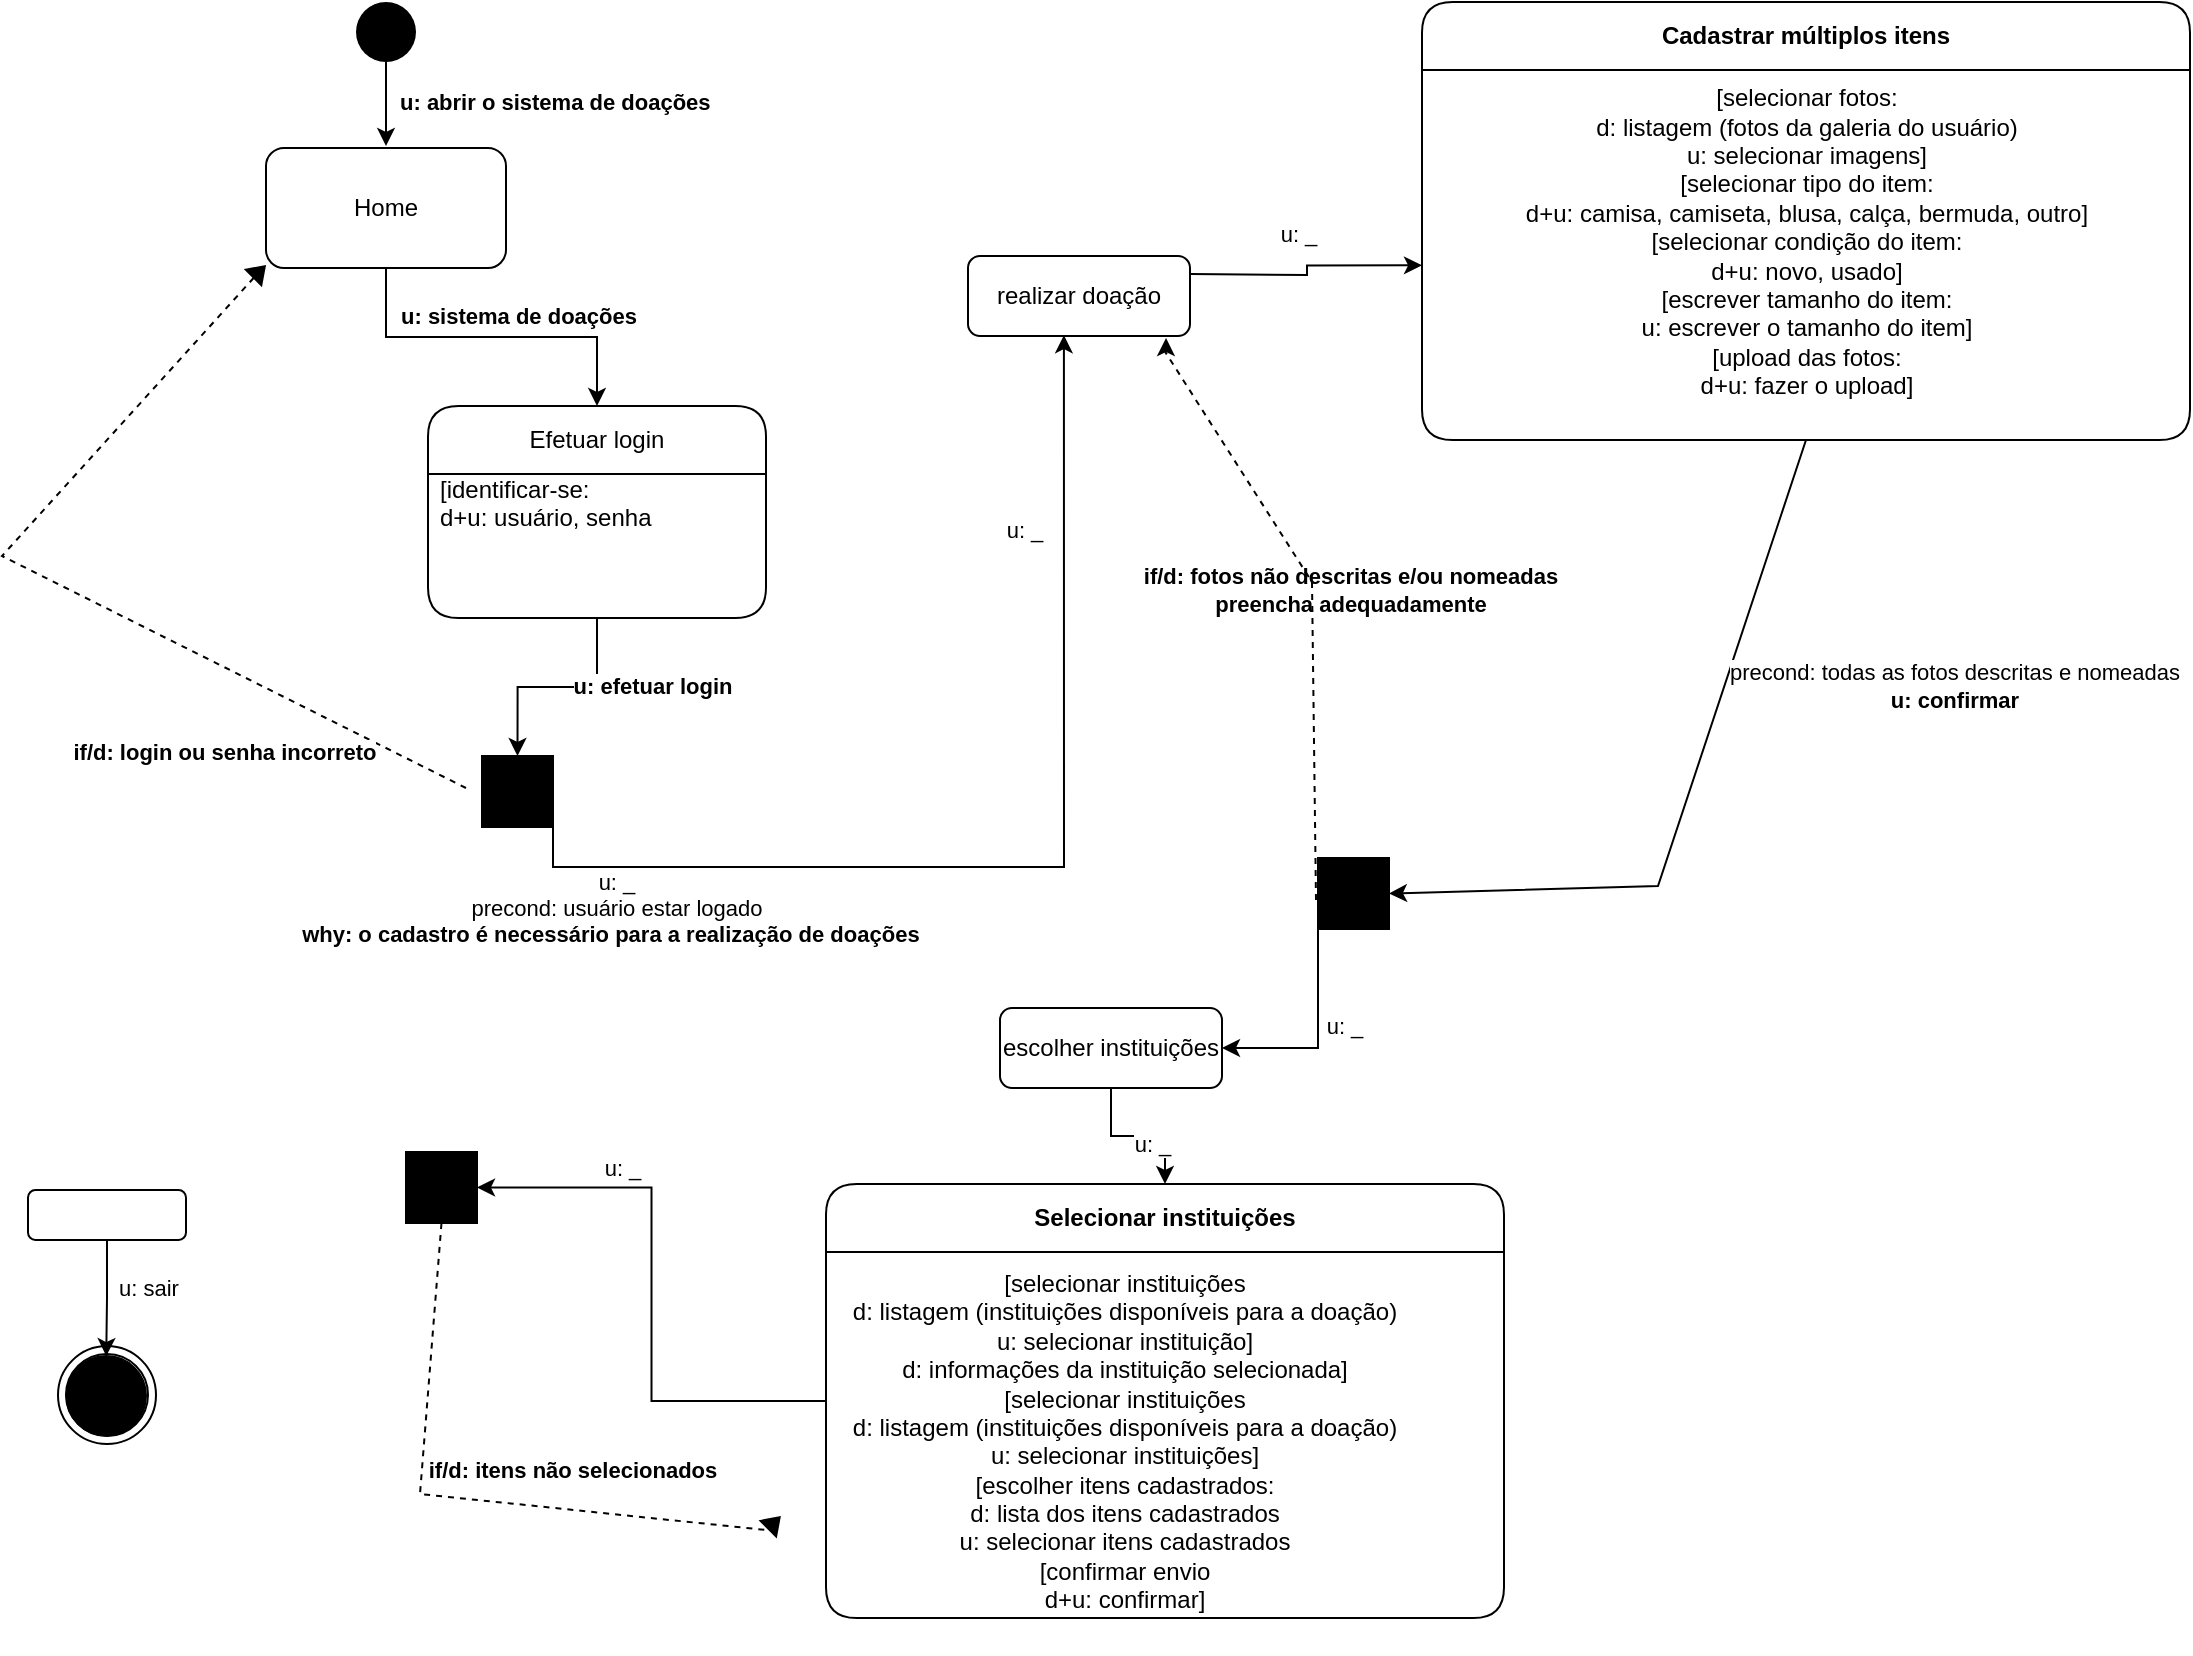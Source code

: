 <mxfile version="24.2.5" type="device" pages="8">
  <diagram name="banco" id="qZtO9xA5L_iWuaUYxpO0">
    <mxGraphModel dx="2314" dy="780" grid="0" gridSize="10" guides="1" tooltips="1" connect="1" arrows="1" fold="1" page="1" pageScale="1" pageWidth="1169" pageHeight="827" math="0" shadow="0">
      <root>
        <mxCell id="47wesqLec2WLJLlyW0Y4-0" />
        <mxCell id="47wesqLec2WLJLlyW0Y4-1" parent="47wesqLec2WLJLlyW0Y4-0" />
        <mxCell id="ma8oHs-2e2VVcCfuHMEL-1" value="" style="ellipse;fillColor=#000000;strokeColor=none;" parent="47wesqLec2WLJLlyW0Y4-1" vertex="1">
          <mxGeometry x="214" y="19" width="30" height="30" as="geometry" />
        </mxCell>
        <mxCell id="ma8oHs-2e2VVcCfuHMEL-6" value="&lt;b&gt;u: abrir o sistema de doações&lt;/b&gt;" style="endArrow=classic;html=1;rounded=0;exitX=0.5;exitY=1;exitDx=0;exitDy=0;entryX=0.5;entryY=0;entryDx=0;entryDy=0;align=left;" parent="47wesqLec2WLJLlyW0Y4-1" source="ma8oHs-2e2VVcCfuHMEL-1" edge="1">
          <mxGeometry x="-0.048" y="5" width="50" height="50" relative="1" as="geometry">
            <mxPoint x="394" y="89" as="sourcePoint" />
            <mxPoint x="229" y="91" as="targetPoint" />
            <mxPoint as="offset" />
          </mxGeometry>
        </mxCell>
        <mxCell id="h0bEJ118TIdp47uyP4up-10" style="edgeStyle=orthogonalEdgeStyle;rounded=0;orthogonalLoop=1;jettySize=auto;html=1;exitX=0.5;exitY=1;exitDx=0;exitDy=0;entryX=0.5;entryY=0;entryDx=0;entryDy=0;" parent="47wesqLec2WLJLlyW0Y4-1" source="ma8oHs-2e2VVcCfuHMEL-12" target="h0bEJ118TIdp47uyP4up-8" edge="1">
          <mxGeometry relative="1" as="geometry" />
        </mxCell>
        <mxCell id="h0bEJ118TIdp47uyP4up-11" value="&lt;b&gt;u: efetuar login&lt;/b&gt;" style="edgeLabel;html=1;align=center;verticalAlign=middle;resizable=0;points=[];" parent="h0bEJ118TIdp47uyP4up-10" vertex="1" connectable="0">
          <mxGeometry x="-0.05" y="-1" relative="1" as="geometry">
            <mxPoint x="44" as="offset" />
          </mxGeometry>
        </mxCell>
        <mxCell id="ma8oHs-2e2VVcCfuHMEL-12" value="Efetuar login" style="swimlane;fontStyle=0;childLayout=stackLayout;horizontal=1;startSize=34;fillColor=none;horizontalStack=0;resizeParent=1;resizeParentMax=0;resizeLast=0;collapsible=1;marginBottom=0;rounded=1;overflow=block;whiteSpace=wrap;autosize=1;resizeHeight=0;resizeWidth=0;resizable=1;expand=1;html=1;" parent="47wesqLec2WLJLlyW0Y4-1" vertex="1">
          <mxGeometry x="250" y="221" width="169" height="106" as="geometry">
            <mxRectangle x="361" y="280" width="120" height="30" as="alternateBounds" />
          </mxGeometry>
        </mxCell>
        <mxCell id="ma8oHs-2e2VVcCfuHMEL-13" value="[identificar-se:&lt;div&gt;&lt;/div&gt;&lt;div&gt;d+u: usuário, senha&lt;/div&gt;" style="text;strokeColor=none;fillColor=none;align=left;verticalAlign=top;spacingLeft=4;spacingRight=4;overflow=visible;rotatable=0;points=[[0,0.5],[1,0.5]];portConstraint=eastwest;labelPadding=0;autosize=1;movable=0;html=1;fontStyle=0" parent="ma8oHs-2e2VVcCfuHMEL-12" vertex="1">
          <mxGeometry y="28" width="128" height="41" as="geometry" />
        </mxCell>
        <mxCell id="h0bEJ118TIdp47uyP4up-4" style="edgeStyle=orthogonalEdgeStyle;rounded=0;orthogonalLoop=1;jettySize=auto;html=1;exitX=0.5;exitY=1;exitDx=0;exitDy=0;" parent="47wesqLec2WLJLlyW0Y4-1" source="h0bEJ118TIdp47uyP4up-0" target="ma8oHs-2e2VVcCfuHMEL-12" edge="1">
          <mxGeometry relative="1" as="geometry" />
        </mxCell>
        <mxCell id="h0bEJ118TIdp47uyP4up-7" value="&lt;b&gt;u: sistema de doações&lt;/b&gt;" style="edgeLabel;html=1;align=center;verticalAlign=middle;resizable=0;points=[];" parent="h0bEJ118TIdp47uyP4up-4" vertex="1" connectable="0">
          <mxGeometry x="-0.665" y="2" relative="1" as="geometry">
            <mxPoint x="64" y="-5" as="offset" />
          </mxGeometry>
        </mxCell>
        <mxCell id="h0bEJ118TIdp47uyP4up-0" value="Home" style="rounded=1;whiteSpace=wrap;html=1;" parent="47wesqLec2WLJLlyW0Y4-1" vertex="1">
          <mxGeometry x="169" y="92" width="120" height="60" as="geometry" />
        </mxCell>
        <mxCell id="h0bEJ118TIdp47uyP4up-35" style="edgeStyle=orthogonalEdgeStyle;rounded=0;orthogonalLoop=1;jettySize=auto;html=1;exitX=1;exitY=1;exitDx=0;exitDy=0;entryX=0.432;entryY=0.99;entryDx=0;entryDy=0;entryPerimeter=0;" parent="47wesqLec2WLJLlyW0Y4-1" source="h0bEJ118TIdp47uyP4up-8" target="h0bEJ118TIdp47uyP4up-37" edge="1">
          <mxGeometry relative="1" as="geometry">
            <mxPoint x="608" y="201" as="targetPoint" />
          </mxGeometry>
        </mxCell>
        <mxCell id="h0bEJ118TIdp47uyP4up-8" value="" style="whiteSpace=wrap;html=1;aspect=fixed;fillColor=#000000;" parent="47wesqLec2WLJLlyW0Y4-1" vertex="1">
          <mxGeometry x="277" y="396" width="35.5" height="35.5" as="geometry" />
        </mxCell>
        <mxCell id="h0bEJ118TIdp47uyP4up-25" value="" style="endArrow=none;dashed=1;html=1;rounded=0;" parent="47wesqLec2WLJLlyW0Y4-1" source="h0bEJ118TIdp47uyP4up-22" edge="1">
          <mxGeometry width="50" height="50" relative="1" as="geometry">
            <mxPoint x="275" y="428.5" as="sourcePoint" />
            <mxPoint x="164" y="155" as="targetPoint" />
            <Array as="points" />
          </mxGeometry>
        </mxCell>
        <mxCell id="h0bEJ118TIdp47uyP4up-30" value="" style="endArrow=none;dashed=1;html=1;rounded=0;" parent="47wesqLec2WLJLlyW0Y4-1" target="h0bEJ118TIdp47uyP4up-22" edge="1">
          <mxGeometry width="50" height="50" relative="1" as="geometry">
            <mxPoint x="269" y="412" as="sourcePoint" />
            <mxPoint x="164" y="155" as="targetPoint" />
            <Array as="points">
              <mxPoint x="37" y="296" />
            </Array>
          </mxGeometry>
        </mxCell>
        <mxCell id="h0bEJ118TIdp47uyP4up-22" value="" style="triangle;whiteSpace=wrap;html=1;fillColor=#000000;rotation=-45;" parent="47wesqLec2WLJLlyW0Y4-1" vertex="1">
          <mxGeometry x="161.59" y="148.41" width="8" height="11" as="geometry" />
        </mxCell>
        <mxCell id="h0bEJ118TIdp47uyP4up-31" value="&lt;b&gt;if/d: login ou senha incorreto&lt;/b&gt;" style="edgeLabel;html=1;align=center;verticalAlign=middle;resizable=0;points=[];" parent="47wesqLec2WLJLlyW0Y4-1" vertex="1" connectable="0">
          <mxGeometry x="37" y="402" as="geometry">
            <mxPoint x="111" y="-8" as="offset" />
          </mxGeometry>
        </mxCell>
        <mxCell id="h0bEJ118TIdp47uyP4up-36" value="u: _&lt;div&gt;precond: usuário estar logado&lt;/div&gt;&lt;div&gt;&lt;b&gt;why: o cadastro é necessário para a realização de doações&amp;nbsp;&amp;nbsp;&lt;/b&gt;&lt;/div&gt;" style="edgeLabel;html=1;align=center;verticalAlign=middle;resizable=0;points=[];" parent="47wesqLec2WLJLlyW0Y4-1" vertex="1" connectable="0">
          <mxGeometry x="344" y="472" as="geometry" />
        </mxCell>
        <mxCell id="h0bEJ118TIdp47uyP4up-42" style="edgeStyle=orthogonalEdgeStyle;rounded=0;orthogonalLoop=1;jettySize=auto;html=1;exitX=1;exitY=0.5;exitDx=0;exitDy=0;entryX=0;entryY=0.528;entryDx=0;entryDy=0;entryPerimeter=0;" parent="47wesqLec2WLJLlyW0Y4-1" target="h0bEJ118TIdp47uyP4up-44" edge="1">
          <mxGeometry relative="1" as="geometry">
            <mxPoint x="631" y="155" as="sourcePoint" />
            <mxPoint x="761" y="252.5" as="targetPoint" />
          </mxGeometry>
        </mxCell>
        <mxCell id="h0bEJ118TIdp47uyP4up-37" value="realizar doação" style="rounded=1;whiteSpace=wrap;html=1;" parent="47wesqLec2WLJLlyW0Y4-1" vertex="1">
          <mxGeometry x="520" y="146" width="111" height="40" as="geometry" />
        </mxCell>
        <mxCell id="h0bEJ118TIdp47uyP4up-38" value="&lt;b&gt;Cadastrar múltiplos itens&lt;/b&gt;" style="swimlane;fontStyle=0;childLayout=stackLayout;horizontal=1;startSize=34;fillColor=none;horizontalStack=0;resizeParent=1;resizeParentMax=0;resizeLast=0;collapsible=1;marginBottom=0;rounded=1;overflow=block;whiteSpace=wrap;autosize=1;resizeHeight=0;resizeWidth=0;resizable=1;expand=1;html=1;" parent="47wesqLec2WLJLlyW0Y4-1" vertex="1">
          <mxGeometry x="747" y="19" width="384" height="219" as="geometry">
            <mxRectangle x="775" y="407" width="120" height="30" as="alternateBounds" />
          </mxGeometry>
        </mxCell>
        <mxCell id="h0bEJ118TIdp47uyP4up-44" value="[selecionar fotos:&lt;div&gt;d: listagem (fotos da galeria do usuário)&lt;/div&gt;&lt;div&gt;u: selecionar imagens]&lt;/div&gt;&lt;div&gt;[selecionar tipo do item:&lt;/div&gt;&lt;div&gt;d+u: camisa, camiseta, blusa, calça, bermuda, outro&lt;span style=&quot;background-color: initial;&quot;&gt;]&lt;/span&gt;&lt;/div&gt;&lt;div&gt;&lt;span style=&quot;background-color: initial;&quot;&gt;[selecionar condição do item:&lt;/span&gt;&lt;/div&gt;&lt;div&gt;&lt;span style=&quot;background-color: initial;&quot;&gt;d+u: novo, usado]&lt;/span&gt;&lt;/div&gt;&lt;div&gt;&lt;span style=&quot;background-color: initial;&quot;&gt;[escrever tamanho do item:&lt;/span&gt;&lt;/div&gt;&lt;div&gt;&lt;span style=&quot;background-color: initial;&quot;&gt;u: escrever o tamanho do item]&lt;/span&gt;&lt;/div&gt;&lt;div&gt;[upload das fotos:&lt;/div&gt;&lt;div&gt;d+u: fazer o upload]&lt;br&gt;&lt;div&gt;&lt;br&gt;&lt;/div&gt;&lt;/div&gt;" style="text;html=1;align=center;verticalAlign=middle;resizable=0;points=[];autosize=1;strokeColor=none;fillColor=none;" parent="h0bEJ118TIdp47uyP4up-38" vertex="1">
          <mxGeometry y="34" width="384" height="185" as="geometry" />
        </mxCell>
        <mxCell id="h0bEJ118TIdp47uyP4up-43" value="u: _" style="edgeLabel;html=1;align=center;verticalAlign=middle;resizable=0;points=[];" parent="47wesqLec2WLJLlyW0Y4-1" vertex="1" connectable="0">
          <mxGeometry x="553" y="283" as="geometry">
            <mxPoint x="-5" as="offset" />
          </mxGeometry>
        </mxCell>
        <mxCell id="h0bEJ118TIdp47uyP4up-46" value="" style="ellipse;shape=doubleEllipse;whiteSpace=wrap;html=1;aspect=fixed;fillColor=#FFFFFF;" parent="47wesqLec2WLJLlyW0Y4-1" vertex="1">
          <mxGeometry x="65" y="691" width="49" height="49" as="geometry" />
        </mxCell>
        <mxCell id="h0bEJ118TIdp47uyP4up-47" value="" style="ellipse;whiteSpace=wrap;html=1;aspect=fixed;fillColor=#000000;" parent="47wesqLec2WLJLlyW0Y4-1" vertex="1">
          <mxGeometry x="69.25" y="696" width="39.75" height="39.75" as="geometry" />
        </mxCell>
        <mxCell id="h0bEJ118TIdp47uyP4up-50" style="edgeStyle=orthogonalEdgeStyle;rounded=0;orthogonalLoop=1;jettySize=auto;html=1;exitX=0.5;exitY=1;exitDx=0;exitDy=0;entryX=0.5;entryY=0;entryDx=0;entryDy=0;" parent="47wesqLec2WLJLlyW0Y4-1" source="h0bEJ118TIdp47uyP4up-48" target="h0bEJ118TIdp47uyP4up-47" edge="1">
          <mxGeometry relative="1" as="geometry" />
        </mxCell>
        <mxCell id="h0bEJ118TIdp47uyP4up-51" value="u: sair" style="edgeLabel;html=1;align=center;verticalAlign=middle;resizable=0;points=[];" parent="h0bEJ118TIdp47uyP4up-50" vertex="1" connectable="0">
          <mxGeometry x="-0.007" relative="1" as="geometry">
            <mxPoint x="20" y="-5" as="offset" />
          </mxGeometry>
        </mxCell>
        <mxCell id="h0bEJ118TIdp47uyP4up-48" value="" style="rounded=1;whiteSpace=wrap;html=1;" parent="47wesqLec2WLJLlyW0Y4-1" vertex="1">
          <mxGeometry x="50" y="613" width="79" height="25" as="geometry" />
        </mxCell>
        <mxCell id="h0bEJ118TIdp47uyP4up-62" style="edgeStyle=orthogonalEdgeStyle;rounded=0;orthogonalLoop=1;jettySize=auto;html=1;exitX=0;exitY=1;exitDx=0;exitDy=0;entryX=1;entryY=0.5;entryDx=0;entryDy=0;" parent="47wesqLec2WLJLlyW0Y4-1" source="h0bEJ118TIdp47uyP4up-52" target="h0bEJ118TIdp47uyP4up-61" edge="1">
          <mxGeometry relative="1" as="geometry" />
        </mxCell>
        <mxCell id="h0bEJ118TIdp47uyP4up-52" value="" style="whiteSpace=wrap;html=1;aspect=fixed;fillColor=#000000;" parent="47wesqLec2WLJLlyW0Y4-1" vertex="1">
          <mxGeometry x="695" y="447" width="35.5" height="35.5" as="geometry" />
        </mxCell>
        <mxCell id="h0bEJ118TIdp47uyP4up-55" value="" style="endArrow=none;dashed=1;html=1;rounded=0;" parent="47wesqLec2WLJLlyW0Y4-1" edge="1">
          <mxGeometry width="50" height="50" relative="1" as="geometry">
            <mxPoint x="630.743" y="193.9" as="sourcePoint" />
            <mxPoint x="631" y="193" as="targetPoint" />
            <Array as="points" />
          </mxGeometry>
        </mxCell>
        <mxCell id="h0bEJ118TIdp47uyP4up-56" value="" style="endArrow=classic;html=1;rounded=0;exitX=0.5;exitY=1;exitDx=0;exitDy=0;entryX=1;entryY=0.5;entryDx=0;entryDy=0;" parent="47wesqLec2WLJLlyW0Y4-1" source="h0bEJ118TIdp47uyP4up-38" target="h0bEJ118TIdp47uyP4up-52" edge="1">
          <mxGeometry width="50" height="50" relative="1" as="geometry">
            <mxPoint x="794" y="456" as="sourcePoint" />
            <mxPoint x="755" y="470" as="targetPoint" />
            <Array as="points">
              <mxPoint x="865" y="461" />
            </Array>
          </mxGeometry>
        </mxCell>
        <mxCell id="h0bEJ118TIdp47uyP4up-58" value="&lt;div&gt;precond: todas as fotos descritas e nomeadas&lt;/div&gt;&lt;div&gt;&lt;b&gt;u: confirmar&lt;/b&gt;&lt;/div&gt;" style="edgeLabel;html=1;align=center;verticalAlign=middle;resizable=0;points=[];" parent="47wesqLec2WLJLlyW0Y4-1" vertex="1" connectable="0">
          <mxGeometry x="1013" y="361" as="geometry" />
        </mxCell>
        <mxCell id="h0bEJ118TIdp47uyP4up-59" value="&lt;b&gt;if/d: fotos não descritas e/ou nomeadas&lt;/b&gt;&lt;div&gt;&lt;b&gt;preencha adequadamente&lt;/b&gt;&lt;/div&gt;" style="edgeLabel;html=1;align=center;verticalAlign=middle;resizable=0;points=[];" parent="47wesqLec2WLJLlyW0Y4-1" vertex="1" connectable="0">
          <mxGeometry x="600" y="321" as="geometry">
            <mxPoint x="111" y="-8" as="offset" />
          </mxGeometry>
        </mxCell>
        <mxCell id="h0bEJ118TIdp47uyP4up-68" style="edgeStyle=orthogonalEdgeStyle;rounded=0;orthogonalLoop=1;jettySize=auto;html=1;exitX=0.5;exitY=1;exitDx=0;exitDy=0;entryX=0.5;entryY=0;entryDx=0;entryDy=0;" parent="47wesqLec2WLJLlyW0Y4-1" source="h0bEJ118TIdp47uyP4up-61" target="h0bEJ118TIdp47uyP4up-66" edge="1">
          <mxGeometry relative="1" as="geometry" />
        </mxCell>
        <mxCell id="h0bEJ118TIdp47uyP4up-61" value="escolher instituições" style="rounded=1;whiteSpace=wrap;html=1;" parent="47wesqLec2WLJLlyW0Y4-1" vertex="1">
          <mxGeometry x="536" y="522" width="111" height="40" as="geometry" />
        </mxCell>
        <mxCell id="h0bEJ118TIdp47uyP4up-76" value="" style="edgeStyle=orthogonalEdgeStyle;rounded=0;orthogonalLoop=1;jettySize=auto;html=1;entryX=1;entryY=0.5;entryDx=0;entryDy=0;" parent="47wesqLec2WLJLlyW0Y4-1" source="h0bEJ118TIdp47uyP4up-66" target="h0bEJ118TIdp47uyP4up-73" edge="1">
          <mxGeometry relative="1" as="geometry">
            <mxPoint x="350" y="706" as="targetPoint" />
          </mxGeometry>
        </mxCell>
        <mxCell id="h0bEJ118TIdp47uyP4up-66" value="&lt;b&gt;Selecionar instituições&lt;/b&gt;" style="swimlane;fontStyle=0;childLayout=stackLayout;horizontal=1;startSize=34;fillColor=none;horizontalStack=0;resizeParent=1;resizeParentMax=0;resizeLast=0;collapsible=1;marginBottom=0;rounded=1;overflow=block;whiteSpace=wrap;autosize=1;resizeHeight=0;resizeWidth=0;resizable=1;expand=1;html=1;" parent="47wesqLec2WLJLlyW0Y4-1" vertex="1">
          <mxGeometry x="449" y="610" width="339" height="217" as="geometry">
            <mxRectangle x="775" y="407" width="120" height="30" as="alternateBounds" />
          </mxGeometry>
        </mxCell>
        <mxCell id="h0bEJ118TIdp47uyP4up-69" value="u: _" style="edgeLabel;html=1;align=center;verticalAlign=middle;resizable=0;points=[];" parent="47wesqLec2WLJLlyW0Y4-1" vertex="1" connectable="0">
          <mxGeometry x="712.75" y="531" as="geometry">
            <mxPoint x="-5" as="offset" />
          </mxGeometry>
        </mxCell>
        <mxCell id="h0bEJ118TIdp47uyP4up-70" value="u: _" style="edgeLabel;html=1;align=center;verticalAlign=middle;resizable=0;points=[];" parent="47wesqLec2WLJLlyW0Y4-1" vertex="1" connectable="0">
          <mxGeometry x="560" y="312" as="geometry">
            <mxPoint x="125" y="-177" as="offset" />
          </mxGeometry>
        </mxCell>
        <mxCell id="h0bEJ118TIdp47uyP4up-71" value="u: _" style="edgeLabel;html=1;align=center;verticalAlign=middle;resizable=0;points=[];" parent="47wesqLec2WLJLlyW0Y4-1" vertex="1" connectable="0">
          <mxGeometry x="722.75" y="541" as="geometry">
            <mxPoint x="-111" y="49" as="offset" />
          </mxGeometry>
        </mxCell>
        <mxCell id="h0bEJ118TIdp47uyP4up-73" value="" style="whiteSpace=wrap;html=1;aspect=fixed;fillColor=#000000;" parent="47wesqLec2WLJLlyW0Y4-1" vertex="1">
          <mxGeometry x="239" y="594" width="35.5" height="35.5" as="geometry" />
        </mxCell>
        <mxCell id="h0bEJ118TIdp47uyP4up-77" value="u: _" style="edgeLabel;html=1;align=center;verticalAlign=middle;resizable=0;points=[];" parent="47wesqLec2WLJLlyW0Y4-1" vertex="1" connectable="0">
          <mxGeometry x="458" y="553" as="geometry">
            <mxPoint x="-111" y="49" as="offset" />
          </mxGeometry>
        </mxCell>
        <mxCell id="h0bEJ118TIdp47uyP4up-101" value="&lt;b&gt;if/d: itens não selecionados&lt;/b&gt;" style="edgeLabel;html=1;align=center;verticalAlign=middle;resizable=0;points=[];" parent="47wesqLec2WLJLlyW0Y4-1" vertex="1" connectable="0">
          <mxGeometry x="211" y="761" as="geometry">
            <mxPoint x="111" y="-8" as="offset" />
          </mxGeometry>
        </mxCell>
        <mxCell id="h0bEJ118TIdp47uyP4up-104" value="" style="endArrow=none;dashed=1;html=1;rounded=0;" parent="47wesqLec2WLJLlyW0Y4-1" edge="1">
          <mxGeometry width="50" height="50" relative="1" as="geometry">
            <mxPoint x="694" y="468" as="sourcePoint" />
            <mxPoint x="618" y="193" as="targetPoint" />
            <Array as="points">
              <mxPoint x="692" y="309" />
            </Array>
          </mxGeometry>
        </mxCell>
        <mxCell id="h0bEJ118TIdp47uyP4up-112" value="" style="endArrow=classic;html=1;rounded=0;entryX=0.892;entryY=1.025;entryDx=0;entryDy=0;entryPerimeter=0;" parent="47wesqLec2WLJLlyW0Y4-1" target="h0bEJ118TIdp47uyP4up-37" edge="1">
          <mxGeometry width="50" height="50" relative="1" as="geometry">
            <mxPoint x="619" y="191" as="sourcePoint" />
            <mxPoint x="1083" y="232" as="targetPoint" />
          </mxGeometry>
        </mxCell>
        <mxCell id="h0bEJ118TIdp47uyP4up-113" value="" style="endArrow=none;dashed=1;html=1;rounded=0;exitX=0.5;exitY=1;exitDx=0;exitDy=0;" parent="47wesqLec2WLJLlyW0Y4-1" source="h0bEJ118TIdp47uyP4up-73" edge="1">
          <mxGeometry width="50" height="50" relative="1" as="geometry">
            <mxPoint x="1033" y="482" as="sourcePoint" />
            <mxPoint x="419" y="783" as="targetPoint" />
            <Array as="points">
              <mxPoint x="246" y="765" />
            </Array>
          </mxGeometry>
        </mxCell>
        <mxCell id="h0bEJ118TIdp47uyP4up-114" value="" style="triangle;whiteSpace=wrap;html=1;fillColor=#000000;rotation=-45;" parent="47wesqLec2WLJLlyW0Y4-1" vertex="1">
          <mxGeometry x="419" y="774" width="8" height="11" as="geometry" />
        </mxCell>
        <mxCell id="h0bEJ118TIdp47uyP4up-67" value="[selecionar instituições&lt;div&gt;d: listagem (instituições disponíveis para a doação)&lt;/div&gt;&lt;div&gt;u: selecionar instituição]&lt;/div&gt;&lt;div&gt;d: informações da instituição selecionada]&lt;/div&gt;&lt;div&gt;[selecionar instituições&lt;/div&gt;&lt;div&gt;d: listagem (instituições disponíveis para a doação)&lt;/div&gt;&lt;div&gt;u: selecionar instituições]&lt;/div&gt;&lt;div&gt;[escolher itens cadastrados:&lt;/div&gt;&lt;div&gt;d: lista dos itens cadastrados&lt;/div&gt;&lt;div&gt;u: selecionar itens cadastrados&lt;/div&gt;&lt;div&gt;[confirmar envio&lt;/div&gt;&lt;div&gt;d+u: confirmar]&lt;br&gt;&lt;div&gt;&lt;br&gt;&lt;/div&gt;&lt;/div&gt;" style="text;html=1;align=center;verticalAlign=middle;resizable=0;points=[];autosize=1;strokeColor=none;fillColor=none;" parent="47wesqLec2WLJLlyW0Y4-1" vertex="1">
          <mxGeometry x="432" y="646" width="332" height="199" as="geometry" />
        </mxCell>
      </root>
    </mxGraphModel>
  </diagram>
  <diagram name="banco transferencia (com signos)" id="sN5ZkXg1fNJFeFlWOlLG">
    <mxGraphModel grid="0" page="1" gridSize="10" guides="1" tooltips="1" connect="1" arrows="1" fold="1" pageScale="1" pageWidth="1169" pageHeight="827" math="0" shadow="0">
      <root>
        <mxCell id="xildkvrmIcrlHmpOkI-4-0" />
        <mxCell id="xildkvrmIcrlHmpOkI-4-1" parent="xildkvrmIcrlHmpOkI-4-0" />
        <mxCell id="xildkvrmIcrlHmpOkI-4-2" value="" style="rounded=1;whiteSpace=wrap;html=1;fillColor=#E0E0E0;" vertex="1" parent="xildkvrmIcrlHmpOkI-4-1">
          <mxGeometry x="245" y="110" width="90" height="34" as="geometry" />
        </mxCell>
        <mxCell id="xildkvrmIcrlHmpOkI-4-3" value="Informar dados para transferência" style="swimlane;fontStyle=0;childLayout=stackLayout;horizontal=1;startSize=28;fillColor=none;horizontalStack=0;resizeParent=1;resizeParentMax=0;resizeLast=0;collapsible=1;marginBottom=0;rounded=1;overflow=block;whiteSpace=wrap;autosize=1;resizeHeight=0;resizeWidth=0;resizable=1;expand=1;html=1;" vertex="1" parent="xildkvrmIcrlHmpOkI-4-1">
          <mxGeometry x="175" y="210" width="230" height="170" as="geometry" />
        </mxCell>
        <mxCell id="xildkvrmIcrlHmpOkI-4-4" value="&lt;div&gt;conferir conta {*}&lt;br&gt;&lt;/div&gt;&lt;div&gt;&lt;br&gt;&lt;/div&gt;informar conta de destino - XOR {&lt;br&gt;&amp;nbsp; &amp;nbsp; d+u: agência e conta;&lt;br&gt;&amp;nbsp; &amp;nbsp; d+u: conta favorita;&lt;br&gt;&amp;nbsp; &amp;nbsp; d+u: conta utilizada previamente }&lt;br&gt;&lt;div&gt;&lt;br&gt;&lt;/div&gt;&lt;div&gt;informar valor a transferir {&lt;/div&gt;&amp;nbsp;&amp;nbsp;&amp;nbsp; d+u: valor }" style="text;strokeColor=none;fillColor=none;align=left;verticalAlign=top;spacingLeft=4;spacingRight=4;overflow=visible;rotatable=0;points=[[0,0.5],[1,0.5]];portConstraint=eastwest;labelPadding=0;autosize=1;movable=0;html=1;" vertex="1" parent="xildkvrmIcrlHmpOkI-4-3">
          <mxGeometry y="28" width="216" height="142" as="geometry" />
        </mxCell>
        <mxCell id="xildkvrmIcrlHmpOkI-4-5" value="&lt;div&gt;if: conta identificada&lt;/div&gt;&lt;div&gt;u: efetuar transferência&lt;/div&gt;" style="endArrow=classic;html=1;rounded=0;exitX=0.5;exitY=1;exitDx=0;exitDy=0;entryX=0.5;entryY=0;entryDx=0;entryDy=0;edgeStyle=orthogonalEdgeStyle;align=left;" edge="1" parent="xildkvrmIcrlHmpOkI-4-1" source="xildkvrmIcrlHmpOkI-4-2" target="xildkvrmIcrlHmpOkI-4-3">
          <mxGeometry x="-0.342" y="10" width="50" height="50" relative="1" as="geometry">
            <mxPoint x="-30" y="140" as="sourcePoint" />
            <mxPoint x="-30" y="280" as="targetPoint" />
            <mxPoint as="offset" />
          </mxGeometry>
        </mxCell>
        <mxCell id="xildkvrmIcrlHmpOkI-4-6" value="Confirmar a transferência" style="swimlane;fontStyle=0;childLayout=stackLayout;horizontal=1;startSize=38;fillColor=none;horizontalStack=0;resizeParent=1;resizeParentMax=0;resizeLast=0;collapsible=1;marginBottom=0;rounded=1;overflow=block;whiteSpace=wrap;autosize=1;resizeHeight=0;resizeWidth=0;resizable=1;expand=1;html=1;" vertex="1" parent="xildkvrmIcrlHmpOkI-4-1">
          <mxGeometry x="175" y="480" width="230" height="196" as="geometry" />
        </mxCell>
        <mxCell id="xildkvrmIcrlHmpOkI-4-7" value="&lt;div&gt;conferir conta {*}&lt;/div&gt;&lt;div&gt;&lt;br&gt;&lt;/div&gt;&lt;div&gt;verificar dados da transferência {&lt;/div&gt;&lt;div&gt;&amp;nbsp;&amp;nbsp; d: titular, agência, conta, &lt;br&gt;&amp;nbsp;&amp;nbsp;&amp;nbsp;&amp;nbsp;&amp;nbsp;&amp;nbsp; valor a transferir &lt;br&gt;}&lt;/div&gt;&lt;div&gt;&lt;br&gt;&lt;/div&gt;&lt;div&gt;confirmar transferência com senha {&lt;/div&gt;&lt;div&gt;&amp;nbsp;&amp;nbsp; d+u: senha&lt;/div&gt;&lt;div&gt;}&lt;/div&gt;" style="text;strokeColor=none;fillColor=none;align=left;verticalAlign=top;spacingLeft=4;spacingRight=4;overflow=visible;rotatable=0;points=[[0,0.5],[1,0.5]];portConstraint=eastwest;labelPadding=0;autosize=1;movable=0;html=1;" vertex="1" parent="xildkvrmIcrlHmpOkI-4-6">
          <mxGeometry y="40" width="214" height="156" as="geometry" />
        </mxCell>
        <mxCell id="xildkvrmIcrlHmpOkI-4-8" value="u: prosseguir" style="endArrow=classic;html=1;rounded=0;edgeStyle=orthogonalEdgeStyle;spacing=2;align=left;entryX=0.5;entryY=0.032;entryDx=0;entryDy=0;exitX=0.5;exitY=1;exitDx=0;exitDy=0;entryPerimeter=0;" edge="1" parent="xildkvrmIcrlHmpOkI-4-1" source="xildkvrmIcrlHmpOkI-4-3" target="xildkvrmIcrlHmpOkI-4-11">
          <mxGeometry x="-0.143" y="10" width="50" height="50" relative="1" as="geometry">
            <mxPoint x="285" y="420" as="sourcePoint" />
            <mxPoint x="185" y="334" as="targetPoint" />
            <mxPoint as="offset" />
          </mxGeometry>
        </mxCell>
        <mxCell id="xildkvrmIcrlHmpOkI-4-9" value="&lt;div&gt;if: senha informada&lt;/div&gt;&lt;div&gt;u: confirmar transferência&lt;/div&gt;" style="endArrow=classic;html=1;rounded=0;exitX=0.5;exitY=1;exitDx=0;exitDy=0;align=left;" edge="1" parent="xildkvrmIcrlHmpOkI-4-1" source="xildkvrmIcrlHmpOkI-4-6" target="xildkvrmIcrlHmpOkI-4-14">
          <mxGeometry x="-0.182" y="4" width="50" height="50" relative="1" as="geometry">
            <mxPoint x="280" y="662" as="sourcePoint" />
            <mxPoint x="286.32" y="661.32" as="targetPoint" />
            <mxPoint as="offset" />
          </mxGeometry>
        </mxCell>
        <mxCell id="xildkvrmIcrlHmpOkI-4-10" value="u: alterar dados" style="endArrow=classic;html=1;rounded=0;edgeStyle=orthogonalEdgeStyle;align=left;exitX=1;exitY=0.5;exitDx=0;exitDy=0;dashed=1;entryX=1;entryY=0.25;entryDx=0;entryDy=0;" edge="1" parent="xildkvrmIcrlHmpOkI-4-1" source="xildkvrmIcrlHmpOkI-4-6" target="xildkvrmIcrlHmpOkI-4-3">
          <mxGeometry width="50" height="50" relative="1" as="geometry">
            <mxPoint x="60" y="675" as="sourcePoint" />
            <mxPoint x="437" y="277" as="targetPoint" />
            <Array as="points">
              <mxPoint x="544" y="578" />
              <mxPoint x="544" y="252" />
            </Array>
          </mxGeometry>
        </mxCell>
        <mxCell id="xildkvrmIcrlHmpOkI-4-11" value="" style="fontStyle=0;labelPosition=right;verticalLabelPosition=middle;align=left;verticalAlign=middle;spacingLeft=2;html=1;points=[[0,0.5],[1,0.5]];fillColor=#000000;strokeColor=none;" vertex="1" parent="xildkvrmIcrlHmpOkI-4-1">
          <mxGeometry x="275" y="404" width="30" height="30" as="geometry" />
        </mxCell>
        <mxCell id="xildkvrmIcrlHmpOkI-4-12" value="if: dados corretos e&lt;br&gt;saldo suficiente" style="endArrow=classic;html=1;rounded=0;edgeStyle=orthogonalEdgeStyle;spacing=2;align=left;entryX=0.5;entryY=0;entryDx=0;entryDy=0;exitX=0.495;exitY=0.998;exitDx=0;exitDy=0;exitPerimeter=0;" edge="1" parent="xildkvrmIcrlHmpOkI-4-1" source="xildkvrmIcrlHmpOkI-4-11" target="xildkvrmIcrlHmpOkI-4-6">
          <mxGeometry x="-0.143" y="10" width="50" height="50" relative="1" as="geometry">
            <mxPoint x="280" y="378" as="sourcePoint" />
            <mxPoint x="283.66" y="430.66" as="targetPoint" />
            <mxPoint as="offset" />
          </mxGeometry>
        </mxCell>
        <mxCell id="xildkvrmIcrlHmpOkI-4-13" value="if/d: conta de destino &lt;br&gt;inválida ou&lt;br&gt;saldo insuficiente" style="endArrow=classic;html=1;rounded=0;dashed=1;edgeStyle=orthogonalEdgeStyle;entryX=1;entryY=0.75;entryDx=0;entryDy=0;align=left;exitX=1;exitY=0.5;exitDx=0;exitDy=0;" edge="1" parent="xildkvrmIcrlHmpOkI-4-1" source="xildkvrmIcrlHmpOkI-4-11" target="xildkvrmIcrlHmpOkI-4-3">
          <mxGeometry width="50" height="50" relative="1" as="geometry">
            <mxPoint x="310" y="755" as="sourcePoint" />
            <mxPoint x="405" y="575" as="targetPoint" />
            <Array as="points">
              <mxPoint x="422" y="419" />
              <mxPoint x="422" y="338" />
            </Array>
          </mxGeometry>
        </mxCell>
        <mxCell id="xildkvrmIcrlHmpOkI-4-14" value="..." style="text;html=1;strokeColor=none;fillColor=none;align=center;verticalAlign=middle;whiteSpace=wrap;rounded=0;" vertex="1" parent="xildkvrmIcrlHmpOkI-4-1">
          <mxGeometry x="260" y="724" width="60" height="30" as="geometry" />
        </mxCell>
        <mxCell id="wK2yQagcVlHlxWptOyzV-0" value="u: desistir da &lt;br&gt;transferência" style="endArrow=classic;html=1;rounded=0;edgeStyle=orthogonalEdgeStyle;align=left;exitX=1.009;exitY=0.083;exitDx=0;exitDy=0;dashed=1;entryX=1;entryY=0.5;entryDx=0;entryDy=0;exitPerimeter=0;" edge="1" parent="xildkvrmIcrlHmpOkI-4-1" source="xildkvrmIcrlHmpOkI-4-3" target="xildkvrmIcrlHmpOkI-4-2">
          <mxGeometry x="-0.268" y="21" width="50" height="50" relative="1" as="geometry">
            <mxPoint x="413" y="572" as="sourcePoint" />
            <mxPoint x="436" y="296" as="targetPoint" />
            <Array as="points">
              <mxPoint x="485" y="224" />
              <mxPoint x="485" y="127" />
            </Array>
            <mxPoint as="offset" />
          </mxGeometry>
        </mxCell>
      </root>
    </mxGraphModel>
  </diagram>
  <diagram id="TJV7Sp8QIQaJ0xqHU-3L" name="elemento - cena de alerta">
    <mxGraphModel dx="905" dy="1114" grid="0" gridSize="10" guides="1" tooltips="1" connect="1" arrows="1" fold="1" page="1" pageScale="1" pageWidth="1169" pageHeight="827" math="0" shadow="0">
      <root>
        <mxCell id="0" />
        <mxCell id="1" parent="0" />
        <mxCell id="FgklZyF4EwBk5q-3B-nP-1" value="" style="rounded=1;whiteSpace=wrap;html=1;fillColor=#E0E0E0;" parent="1" vertex="1">
          <mxGeometry x="1799" y="103" width="90" height="34" as="geometry" />
        </mxCell>
        <mxCell id="FgklZyF4EwBk5q-3B-nP-2" value="Informar dados para transferência" style="swimlane;fontStyle=0;childLayout=stackLayout;horizontal=1;startSize=28;fillColor=none;horizontalStack=0;resizeParent=1;resizeParentMax=0;resizeLast=0;collapsible=1;marginBottom=0;rounded=1;overflow=block;whiteSpace=wrap;autosize=1;resizeHeight=0;resizeWidth=0;resizable=1;expand=1;html=1;" parent="1" vertex="1">
          <mxGeometry x="1734" y="203" width="220" height="120" as="geometry" />
        </mxCell>
        <mxCell id="FgklZyF4EwBk5q-3B-nP-3" value="&lt;div&gt;conferir conta {*}&lt;/div&gt;&lt;div&gt;&lt;br&gt;&lt;/div&gt;informar conta de destino {...}&lt;br&gt;&lt;div&gt;&lt;br&gt;&lt;/div&gt;&lt;div&gt;informar valor a transferir {...}&lt;/div&gt;" style="text;strokeColor=none;fillColor=none;align=left;verticalAlign=top;spacingLeft=4;spacingRight=4;overflow=visible;rotatable=0;points=[[0,0.5],[1,0.5]];portConstraint=eastwest;labelPadding=0;autosize=1;movable=0;html=1;" parent="FgklZyF4EwBk5q-3B-nP-2" vertex="1">
          <mxGeometry y="28" width="179" height="84" as="geometry" />
        </mxCell>
        <mxCell id="FgklZyF4EwBk5q-3B-nP-4" value="&lt;div&gt;if: conta identificada&lt;/div&gt;&lt;div&gt;u: efetuar transferência&lt;/div&gt;" style="endArrow=classic;html=1;rounded=0;exitX=0.5;exitY=1;exitDx=0;exitDy=0;entryX=0.5;entryY=0;entryDx=0;entryDy=0;edgeStyle=orthogonalEdgeStyle;align=left;" parent="1" source="FgklZyF4EwBk5q-3B-nP-1" target="FgklZyF4EwBk5q-3B-nP-2" edge="1">
          <mxGeometry x="-0.342" y="10" width="50" height="50" relative="1" as="geometry">
            <mxPoint x="1529" y="133" as="sourcePoint" />
            <mxPoint x="1529" y="273" as="targetPoint" />
            <mxPoint as="offset" />
          </mxGeometry>
        </mxCell>
        <mxCell id="FgklZyF4EwBk5q-3B-nP-5" value="Confirmar a transferência &lt;br&gt;(saldo suficiente)" style="swimlane;fontStyle=0;childLayout=stackLayout;horizontal=1;startSize=49;fillColor=none;horizontalStack=0;resizeParent=1;resizeParentMax=0;resizeLast=0;collapsible=1;marginBottom=0;rounded=1;overflow=block;whiteSpace=wrap;autosize=1;resizeHeight=0;resizeWidth=0;resizable=1;expand=1;html=1;" parent="1" vertex="1">
          <mxGeometry x="1729" y="473" width="228" height="133" as="geometry" />
        </mxCell>
        <mxCell id="FgklZyF4EwBk5q-3B-nP-6" value="&lt;div&gt;conferir conta {*}&lt;/div&gt;&lt;div&gt;&lt;br&gt;&lt;/div&gt;&lt;div&gt;verificar dados da transferência {...}&lt;/div&gt;&lt;div&gt;&lt;br&gt;&lt;/div&gt;&lt;div&gt;confirmar transferência com senha {...}&lt;/div&gt;" style="text;strokeColor=none;fillColor=none;align=left;verticalAlign=top;spacingLeft=4;spacingRight=4;overflow=visible;rotatable=0;points=[[0,0.5],[1,0.5]];portConstraint=eastwest;labelPadding=0;autosize=1;movable=0;html=1;" parent="FgklZyF4EwBk5q-3B-nP-5" vertex="1">
          <mxGeometry y="48" width="228" height="85" as="geometry" />
        </mxCell>
        <mxCell id="FgklZyF4EwBk5q-3B-nP-7" value="u: prosseguir" style="endArrow=classic;html=1;rounded=0;edgeStyle=orthogonalEdgeStyle;spacing=2;align=left;entryX=0.5;entryY=0.032;entryDx=0;entryDy=0;exitX=0.5;exitY=1;exitDx=0;exitDy=0;entryPerimeter=0;" parent="1" source="FgklZyF4EwBk5q-3B-nP-2" target="FgklZyF4EwBk5q-3B-nP-10" edge="1">
          <mxGeometry x="-0.143" y="10" width="50" height="50" relative="1" as="geometry">
            <mxPoint x="1844" y="413" as="sourcePoint" />
            <mxPoint x="1744" y="327" as="targetPoint" />
            <mxPoint as="offset" />
          </mxGeometry>
        </mxCell>
        <mxCell id="FgklZyF4EwBk5q-3B-nP-8" value="&lt;div&gt;if: senha informada&lt;/div&gt;&lt;div&gt;u: confirmar transferência&lt;/div&gt;" style="endArrow=classic;html=1;rounded=0;entryX=1;entryY=0.5;entryDx=0;entryDy=0;exitX=0.5;exitY=1;exitDx=0;exitDy=0;align=left;edgeStyle=orthogonalEdgeStyle;" parent="1" source="FgklZyF4EwBk5q-3B-nP-5" target="FgklZyF4EwBk5q-3B-nP-22" edge="1">
          <mxGeometry x="-0.191" y="4" width="50" height="50" relative="1" as="geometry">
            <mxPoint x="1839" y="655" as="sourcePoint" />
            <mxPoint x="1845.32" y="654.32" as="targetPoint" />
            <mxPoint as="offset" />
          </mxGeometry>
        </mxCell>
        <mxCell id="FgklZyF4EwBk5q-3B-nP-9" value="u: alterar dados" style="endArrow=classic;html=1;rounded=0;edgeStyle=orthogonalEdgeStyle;align=left;exitX=1;exitY=0.5;exitDx=0;exitDy=0;dashed=1;" parent="1" source="FgklZyF4EwBk5q-3B-nP-6" edge="1">
          <mxGeometry x="-0.8" y="15" width="50" height="50" relative="1" as="geometry">
            <mxPoint x="1619" y="668" as="sourcePoint" />
            <mxPoint x="1954" y="243" as="targetPoint" />
            <Array as="points">
              <mxPoint x="2084" y="558" />
              <mxPoint x="2084" y="243" />
            </Array>
            <mxPoint as="offset" />
          </mxGeometry>
        </mxCell>
        <mxCell id="FgklZyF4EwBk5q-3B-nP-10" value="" style="fontStyle=0;labelPosition=right;verticalLabelPosition=middle;align=left;verticalAlign=middle;spacingLeft=2;html=1;points=[[0,0.5],[1,0.5]];fillColor=#000000;strokeColor=none;" parent="1" vertex="1">
          <mxGeometry x="1829" y="397" width="30" height="30" as="geometry" />
        </mxCell>
        <mxCell id="FgklZyF4EwBk5q-3B-nP-11" value="if: dados corretos e&lt;br&gt;saldo suficiente" style="endArrow=classic;html=1;rounded=0;edgeStyle=orthogonalEdgeStyle;spacing=2;align=left;entryX=0.5;entryY=0;entryDx=0;entryDy=0;exitX=0.495;exitY=0.998;exitDx=0;exitDy=0;exitPerimeter=0;" parent="1" source="FgklZyF4EwBk5q-3B-nP-10" target="FgklZyF4EwBk5q-3B-nP-5" edge="1">
          <mxGeometry x="-0.143" y="10" width="50" height="50" relative="1" as="geometry">
            <mxPoint x="1839" y="371" as="sourcePoint" />
            <mxPoint x="1842.66" y="423.66" as="targetPoint" />
            <mxPoint as="offset" />
          </mxGeometry>
        </mxCell>
        <mxCell id="FgklZyF4EwBk5q-3B-nP-12" value="if/d: conta de destino &lt;br&gt;inválida ou&lt;br&gt;saldo &lt;b&gt;e limite de crédito &lt;/b&gt;&lt;br&gt;insuficientes" style="endArrow=classic;html=1;rounded=0;dashed=1;edgeStyle=orthogonalEdgeStyle;align=left;exitX=1;exitY=0.5;exitDx=0;exitDy=0;" parent="1" source="FgklZyF4EwBk5q-3B-nP-10" edge="1">
          <mxGeometry x="0.185" y="44" width="50" height="50" relative="1" as="geometry">
            <mxPoint x="1869" y="748" as="sourcePoint" />
            <mxPoint x="1954" y="273" as="targetPoint" />
            <Array as="points">
              <mxPoint x="1994" y="412" />
              <mxPoint x="1994" y="273" />
            </Array>
            <mxPoint as="offset" />
          </mxGeometry>
        </mxCell>
        <mxCell id="FgklZyF4EwBk5q-3B-nP-13" value="..." style="text;html=1;strokeColor=none;fillColor=none;align=center;verticalAlign=middle;whiteSpace=wrap;rounded=0;" parent="1" vertex="1">
          <mxGeometry x="1671" y="758" width="60" height="29" as="geometry" />
        </mxCell>
        <mxCell id="FgklZyF4EwBk5q-3B-nP-14" value="u: desistir da&lt;br&gt;transferência" style="endArrow=classic;html=1;rounded=0;dashed=1;edgeStyle=orthogonalEdgeStyle;align=left;exitX=1.006;exitY=0.112;exitDx=0;exitDy=0;exitPerimeter=0;" parent="1" source="FgklZyF4EwBk5q-3B-nP-2" target="FgklZyF4EwBk5q-3B-nP-1" edge="1">
          <mxGeometry x="-0.174" y="-11" width="50" height="50" relative="1" as="geometry">
            <mxPoint x="1957" y="220" as="sourcePoint" />
            <mxPoint x="1889" y="120" as="targetPoint" />
            <Array as="points">
              <mxPoint x="1955" y="220" />
              <mxPoint x="2019" y="220" />
              <mxPoint x="2019" y="120" />
            </Array>
            <mxPoint as="offset" />
          </mxGeometry>
        </mxCell>
        <mxCell id="FgklZyF4EwBk5q-3B-nP-15" value="Confirmar a transferência &lt;br&gt;utilizando o limite de crédito" style="swimlane;fontStyle=0;childLayout=stackLayout;horizontal=1;startSize=49;fillColor=none;horizontalStack=0;resizeParent=1;resizeParentMax=0;resizeLast=0;collapsible=1;marginBottom=0;rounded=1;overflow=block;whiteSpace=wrap;autosize=1;resizeHeight=0;resizeWidth=0;resizable=1;expand=1;html=1;dashed=1;" parent="1" vertex="1">
          <mxGeometry x="1395" y="473" width="263" height="166" as="geometry" />
        </mxCell>
        <mxCell id="FgklZyF4EwBk5q-3B-nP-16" value="&lt;div&gt;conferir conta {*}&lt;/div&gt;&lt;div&gt;&lt;br&gt;&lt;/div&gt;&lt;div&gt;&lt;b&gt;verificar utilização do limite de crédito {...}&lt;/b&gt;&lt;br&gt;&lt;/div&gt;&lt;div&gt;&lt;br&gt;&lt;/div&gt;&lt;div&gt;verificar dados da transferência {...}&lt;/div&gt;&lt;div&gt;&lt;br&gt;&lt;/div&gt;&lt;div&gt;confirmar transferência com senha {...}&lt;/div&gt;" style="text;strokeColor=none;fillColor=none;align=left;verticalAlign=top;spacingLeft=4;spacingRight=4;overflow=visible;rotatable=0;points=[[0,0.5],[1,0.5]];portConstraint=eastwest;labelPadding=0;autosize=1;movable=0;html=1;" parent="FgklZyF4EwBk5q-3B-nP-15" vertex="1">
          <mxGeometry y="50" width="263" height="113" as="geometry" />
        </mxCell>
        <mxCell id="FgklZyF4EwBk5q-3B-nP-17" value="if/d: dados corretos, saldo insuficiente e&lt;br&gt;limite de crédito suficiente" style="endArrow=classic;html=1;rounded=0;edgeStyle=orthogonalEdgeStyle;spacing=2;align=left;exitX=0;exitY=0.5;exitDx=0;exitDy=0;entryX=0.5;entryY=0;entryDx=0;entryDy=0;" parent="1" source="FgklZyF4EwBk5q-3B-nP-10" target="FgklZyF4EwBk5q-3B-nP-15" edge="1">
          <mxGeometry x="0.356" width="50" height="50" relative="1" as="geometry">
            <mxPoint x="1854" y="437" as="sourcePoint" />
            <mxPoint x="1458" y="450" as="targetPoint" />
            <mxPoint as="offset" />
          </mxGeometry>
        </mxCell>
        <mxCell id="FgklZyF4EwBk5q-3B-nP-19" value="u: alterar dados" style="endArrow=classic;html=1;rounded=0;edgeStyle=orthogonalEdgeStyle;align=left;exitX=0;exitY=0.5;exitDx=0;exitDy=0;dashed=1;entryX=0.004;entryY=0.133;entryDx=0;entryDy=0;entryPerimeter=0;" parent="1" source="FgklZyF4EwBk5q-3B-nP-15" target="FgklZyF4EwBk5q-3B-nP-3" edge="1">
          <mxGeometry x="-0.353" y="-12" width="50" height="50" relative="1" as="geometry">
            <mxPoint x="1147" y="564" as="sourcePoint" />
            <mxPoint x="1144" y="243" as="targetPoint" />
            <Array as="points">
              <mxPoint x="1374" y="556" />
              <mxPoint x="1374" y="242" />
            </Array>
            <mxPoint as="offset" />
          </mxGeometry>
        </mxCell>
        <mxCell id="FgklZyF4EwBk5q-3B-nP-20" value="&lt;div&gt;if: senha informada&lt;/div&gt;&lt;div&gt;u: confirmar transferência&lt;/div&gt;" style="endArrow=classic;html=1;rounded=0;entryX=0;entryY=0.5;entryDx=0;entryDy=0;align=left;edgeStyle=orthogonalEdgeStyle;exitX=0.5;exitY=1;exitDx=0;exitDy=0;" parent="1" source="FgklZyF4EwBk5q-3B-nP-15" target="FgklZyF4EwBk5q-3B-nP-22" edge="1">
          <mxGeometry x="-0.339" y="4" width="50" height="50" relative="1" as="geometry">
            <mxPoint x="1520" y="665" as="sourcePoint" />
            <mxPoint x="1511.32" y="710.0" as="targetPoint" />
            <mxPoint as="offset" />
          </mxGeometry>
        </mxCell>
        <mxCell id="FgklZyF4EwBk5q-3B-nP-22" value="" style="fontStyle=0;labelPosition=right;verticalLabelPosition=middle;align=left;verticalAlign=middle;spacingLeft=2;html=1;points=[[0,0.5],[1,0.5]];fillColor=#000000;strokeColor=none;" parent="1" vertex="1">
          <mxGeometry x="1686" y="680" width="30" height="30" as="geometry" />
        </mxCell>
        <mxCell id="FgklZyF4EwBk5q-3B-nP-23" value="if: transferência efetuada" style="endArrow=classic;html=1;rounded=0;edgeStyle=orthogonalEdgeStyle;spacing=2;align=left;entryX=0.506;entryY=-0.13;entryDx=0;entryDy=0;entryPerimeter=0;" parent="1" source="FgklZyF4EwBk5q-3B-nP-22" target="FgklZyF4EwBk5q-3B-nP-13" edge="1">
          <mxGeometry x="-0.143" y="10" width="50" height="50" relative="1" as="geometry">
            <mxPoint x="1777" y="710" as="sourcePoint" />
            <mxPoint x="1776.24" y="756" as="targetPoint" />
            <mxPoint as="offset" />
          </mxGeometry>
        </mxCell>
      </root>
    </mxGraphModel>
  </diagram>
  <diagram name="Copy of elemento - cena de alerta" id="xgRzbrKG2aDe5cyUSf4i">
    <mxGraphModel grid="0" page="1" gridSize="10" guides="1" tooltips="1" connect="1" arrows="1" fold="1" pageScale="1" pageWidth="1169" pageHeight="827" math="0" shadow="0">
      <root>
        <mxCell id="hn5Nm0eeTXandSpbk1XQ-0" />
        <mxCell id="hn5Nm0eeTXandSpbk1XQ-1" parent="hn5Nm0eeTXandSpbk1XQ-0" />
        <mxCell id="hn5Nm0eeTXandSpbk1XQ-2" value="" style="rounded=1;whiteSpace=wrap;html=1;fillColor=#E0E0E0;" parent="hn5Nm0eeTXandSpbk1XQ-1" vertex="1">
          <mxGeometry x="1777" y="18" width="90" height="34" as="geometry" />
        </mxCell>
        <mxCell id="hn5Nm0eeTXandSpbk1XQ-3" value="Informar dados para transferência" style="swimlane;fontStyle=0;childLayout=stackLayout;horizontal=1;startSize=28;fillColor=none;horizontalStack=0;resizeParent=1;resizeParentMax=0;resizeLast=0;collapsible=1;marginBottom=0;rounded=1;overflow=block;whiteSpace=wrap;autosize=1;resizeHeight=0;resizeWidth=0;resizable=1;expand=1;html=1;" parent="hn5Nm0eeTXandSpbk1XQ-1" vertex="1">
          <mxGeometry x="1712" y="118" width="220" height="120" as="geometry" />
        </mxCell>
        <mxCell id="hn5Nm0eeTXandSpbk1XQ-4" value="&lt;div&gt;conferir conta {*}&lt;/div&gt;&lt;div&gt;&lt;br&gt;&lt;/div&gt;informar conta de destino {...}&lt;br&gt;&lt;div&gt;&lt;br&gt;&lt;/div&gt;&lt;div&gt;informar valor a transferir {...}&lt;/div&gt;" style="text;strokeColor=none;fillColor=none;align=left;verticalAlign=top;spacingLeft=4;spacingRight=4;overflow=visible;rotatable=0;points=[[0,0.5],[1,0.5]];portConstraint=eastwest;labelPadding=0;autosize=1;movable=0;html=1;" parent="hn5Nm0eeTXandSpbk1XQ-3" vertex="1">
          <mxGeometry y="28" width="179" height="84" as="geometry" />
        </mxCell>
        <mxCell id="hn5Nm0eeTXandSpbk1XQ-5" value="&lt;div&gt;if: conta identificada&lt;/div&gt;&lt;div&gt;u: efetuar transferência&lt;/div&gt;" style="endArrow=classic;html=1;rounded=0;exitX=0.5;exitY=1;exitDx=0;exitDy=0;entryX=0.5;entryY=0;entryDx=0;entryDy=0;edgeStyle=orthogonalEdgeStyle;align=left;" parent="hn5Nm0eeTXandSpbk1XQ-1" source="hn5Nm0eeTXandSpbk1XQ-2" target="hn5Nm0eeTXandSpbk1XQ-3" edge="1">
          <mxGeometry x="-0.342" y="10" width="50" height="50" relative="1" as="geometry">
            <mxPoint x="1508" y="48" as="sourcePoint" />
            <mxPoint x="1508" y="188" as="targetPoint" />
            <mxPoint as="offset" />
          </mxGeometry>
        </mxCell>
        <mxCell id="hn5Nm0eeTXandSpbk1XQ-6" value="Confirmar a transferência &lt;br&gt;(saldo suficiente)" style="swimlane;fontStyle=0;childLayout=stackLayout;horizontal=1;startSize=49;fillColor=none;horizontalStack=0;resizeParent=1;resizeParentMax=0;resizeLast=0;collapsible=1;marginBottom=0;rounded=1;overflow=block;whiteSpace=wrap;autosize=1;resizeHeight=0;resizeWidth=0;resizable=1;expand=1;html=1;" parent="hn5Nm0eeTXandSpbk1XQ-1" vertex="1">
          <mxGeometry x="1708" y="548" width="228" height="133" as="geometry" />
        </mxCell>
        <mxCell id="hn5Nm0eeTXandSpbk1XQ-7" value="&lt;div&gt;conferir conta {*}&lt;/div&gt;&lt;div&gt;&lt;br&gt;&lt;/div&gt;&lt;div&gt;verificar dados da transferência {...}&lt;/div&gt;&lt;div&gt;&lt;br&gt;&lt;/div&gt;&lt;div&gt;confirmar transferência com senha {...}&lt;/div&gt;" style="text;strokeColor=none;fillColor=none;align=left;verticalAlign=top;spacingLeft=4;spacingRight=4;overflow=visible;rotatable=0;points=[[0,0.5],[1,0.5]];portConstraint=eastwest;labelPadding=0;autosize=1;movable=0;html=1;" parent="hn5Nm0eeTXandSpbk1XQ-6" vertex="1">
          <mxGeometry y="48" width="228" height="85" as="geometry" />
        </mxCell>
        <mxCell id="hn5Nm0eeTXandSpbk1XQ-8" value="u: prosseguir" style="endArrow=classic;html=1;rounded=0;edgeStyle=orthogonalEdgeStyle;spacing=2;align=left;entryX=0.5;entryY=0.032;entryDx=0;entryDy=0;exitX=0.5;exitY=1;exitDx=0;exitDy=0;entryPerimeter=0;" parent="hn5Nm0eeTXandSpbk1XQ-1" source="hn5Nm0eeTXandSpbk1XQ-3" target="hn5Nm0eeTXandSpbk1XQ-11" edge="1">
          <mxGeometry x="-0.143" y="10" width="50" height="50" relative="1" as="geometry">
            <mxPoint x="1823" y="328" as="sourcePoint" />
            <mxPoint x="1723" y="242" as="targetPoint" />
            <mxPoint as="offset" />
          </mxGeometry>
        </mxCell>
        <mxCell id="hn5Nm0eeTXandSpbk1XQ-9" value="&lt;div&gt;if: senha informada&lt;/div&gt;&lt;div&gt;u: confirmar transferência&lt;/div&gt;" style="endArrow=classic;html=1;rounded=0;entryX=1;entryY=0.5;entryDx=0;entryDy=0;exitX=0.5;exitY=1;exitDx=0;exitDy=0;align=left;edgeStyle=orthogonalEdgeStyle;" parent="hn5Nm0eeTXandSpbk1XQ-1" source="hn5Nm0eeTXandSpbk1XQ-6" target="hn5Nm0eeTXandSpbk1XQ-21" edge="1">
          <mxGeometry x="-0.412" y="15" width="50" height="50" relative="1" as="geometry">
            <mxPoint x="1818" y="570" as="sourcePoint" />
            <mxPoint x="1824.32" y="569.32" as="targetPoint" />
            <mxPoint as="offset" />
          </mxGeometry>
        </mxCell>
        <mxCell id="hn5Nm0eeTXandSpbk1XQ-10" value="u: alterar dados" style="endArrow=classic;html=1;rounded=0;edgeStyle=orthogonalEdgeStyle;align=left;exitX=1;exitY=0.5;exitDx=0;exitDy=0;dashed=1;" parent="hn5Nm0eeTXandSpbk1XQ-1" source="hn5Nm0eeTXandSpbk1XQ-7" edge="1">
          <mxGeometry x="-0.908" y="14" width="50" height="50" relative="1" as="geometry">
            <mxPoint x="1598" y="583" as="sourcePoint" />
            <mxPoint x="1933" y="158" as="targetPoint" />
            <Array as="points">
              <mxPoint x="2063" y="639" />
              <mxPoint x="2063" y="158" />
            </Array>
            <mxPoint as="offset" />
          </mxGeometry>
        </mxCell>
        <mxCell id="hn5Nm0eeTXandSpbk1XQ-11" value="" style="fontStyle=0;labelPosition=right;verticalLabelPosition=middle;align=left;verticalAlign=middle;spacingLeft=2;html=1;points=[[0,0.5],[1,0.5]];fillColor=#000000;strokeColor=none;" parent="hn5Nm0eeTXandSpbk1XQ-1" vertex="1">
          <mxGeometry x="1807" y="283" width="30" height="30" as="geometry" />
        </mxCell>
        <mxCell id="hn5Nm0eeTXandSpbk1XQ-12" value="if: dados corretos" style="endArrow=classic;html=1;rounded=0;edgeStyle=orthogonalEdgeStyle;spacing=2;align=left;exitX=0.495;exitY=0.998;exitDx=0;exitDy=0;exitPerimeter=0;" parent="hn5Nm0eeTXandSpbk1XQ-1" source="hn5Nm0eeTXandSpbk1XQ-11" target="qErdD9e5ErkNdksZ1k7C-0" edge="1">
          <mxGeometry x="-0.143" y="10" width="50" height="50" relative="1" as="geometry">
            <mxPoint x="1818" y="286" as="sourcePoint" />
            <mxPoint x="1821.66" y="338.66" as="targetPoint" />
            <mxPoint as="offset" />
          </mxGeometry>
        </mxCell>
        <mxCell id="hn5Nm0eeTXandSpbk1XQ-13" value="if/d: conta de destino &lt;br&gt;inválida" style="endArrow=classic;html=1;rounded=0;dashed=1;edgeStyle=orthogonalEdgeStyle;align=left;exitX=1;exitY=0.5;exitDx=0;exitDy=0;" parent="hn5Nm0eeTXandSpbk1XQ-1" source="hn5Nm0eeTXandSpbk1XQ-11" edge="1">
          <mxGeometry x="0.185" y="44" width="50" height="50" relative="1" as="geometry">
            <mxPoint x="1848" y="663" as="sourcePoint" />
            <mxPoint x="1933" y="188" as="targetPoint" />
            <Array as="points">
              <mxPoint x="1973" y="312" />
              <mxPoint x="1973" y="188" />
            </Array>
            <mxPoint as="offset" />
          </mxGeometry>
        </mxCell>
        <mxCell id="hn5Nm0eeTXandSpbk1XQ-14" value="..." style="text;html=1;strokeColor=none;fillColor=none;align=center;verticalAlign=middle;whiteSpace=wrap;rounded=0;" parent="hn5Nm0eeTXandSpbk1XQ-1" vertex="1">
          <mxGeometry x="1677" y="797" width="60" height="29" as="geometry" />
        </mxCell>
        <mxCell id="hn5Nm0eeTXandSpbk1XQ-15" value="u: desistir da&lt;br&gt;transferência" style="endArrow=classic;html=1;rounded=0;dashed=1;edgeStyle=orthogonalEdgeStyle;align=left;exitX=1.006;exitY=0.112;exitDx=0;exitDy=0;exitPerimeter=0;" parent="hn5Nm0eeTXandSpbk1XQ-1" source="hn5Nm0eeTXandSpbk1XQ-3" target="hn5Nm0eeTXandSpbk1XQ-2" edge="1">
          <mxGeometry x="-0.174" y="-11" width="50" height="50" relative="1" as="geometry">
            <mxPoint x="1936" y="135" as="sourcePoint" />
            <mxPoint x="1868" y="35" as="targetPoint" />
            <Array as="points">
              <mxPoint x="1934" y="135" />
              <mxPoint x="1998" y="135" />
              <mxPoint x="1998" y="35" />
            </Array>
            <mxPoint as="offset" />
          </mxGeometry>
        </mxCell>
        <mxCell id="hn5Nm0eeTXandSpbk1XQ-16" value="Confirmar a transferência &lt;br&gt;utilizando o limite de crédito" style="swimlane;fontStyle=0;childLayout=stackLayout;horizontal=1;startSize=49;fillColor=none;horizontalStack=0;resizeParent=1;resizeParentMax=0;resizeLast=0;collapsible=1;marginBottom=0;rounded=1;overflow=block;whiteSpace=wrap;autosize=1;resizeHeight=0;resizeWidth=0;resizable=1;expand=1;html=1;dashed=1;" parent="hn5Nm0eeTXandSpbk1XQ-1" vertex="1">
          <mxGeometry x="1421" y="548" width="263" height="166" as="geometry" />
        </mxCell>
        <mxCell id="hn5Nm0eeTXandSpbk1XQ-17" value="&lt;div&gt;conferir conta {*}&lt;/div&gt;&lt;div&gt;&lt;br&gt;&lt;/div&gt;&lt;div&gt;&lt;b&gt;verificar utilização do limite de crédito {...}&lt;/b&gt;&lt;br&gt;&lt;/div&gt;&lt;div&gt;&lt;br&gt;&lt;/div&gt;&lt;div&gt;verificar dados da transferência {...}&lt;/div&gt;&lt;div&gt;&lt;br&gt;&lt;/div&gt;&lt;div&gt;confirmar transferência com senha {...}&lt;/div&gt;" style="text;strokeColor=none;fillColor=none;align=left;verticalAlign=top;spacingLeft=4;spacingRight=4;overflow=visible;rotatable=0;points=[[0,0.5],[1,0.5]];portConstraint=eastwest;labelPadding=0;autosize=1;movable=0;html=1;" parent="hn5Nm0eeTXandSpbk1XQ-16" vertex="1">
          <mxGeometry y="50" width="263" height="113" as="geometry" />
        </mxCell>
        <mxCell id="hn5Nm0eeTXandSpbk1XQ-18" value="&lt;div&gt;if/d: dados corretos, saldo insuficiente, &lt;br&gt;mas &lt;b&gt;limite de crédito suficiente&lt;/b&gt;&lt;/div&gt;" style="endArrow=classic;html=1;rounded=0;spacing=2;align=left;entryX=0.5;entryY=0;entryDx=0;entryDy=0;edgeStyle=orthogonalEdgeStyle;" parent="hn5Nm0eeTXandSpbk1XQ-1" source="qErdD9e5ErkNdksZ1k7C-1" target="hn5Nm0eeTXandSpbk1XQ-16" edge="1">
          <mxGeometry x="-0.18" y="9" width="50" height="50" relative="1" as="geometry">
            <mxPoint x="1833" y="352" as="sourcePoint" />
            <mxPoint x="1437" y="365" as="targetPoint" />
            <mxPoint as="offset" />
          </mxGeometry>
        </mxCell>
        <mxCell id="hn5Nm0eeTXandSpbk1XQ-19" value="u: alterar dados" style="endArrow=classic;html=1;rounded=0;edgeStyle=orthogonalEdgeStyle;align=left;exitX=0;exitY=0.5;exitDx=0;exitDy=0;dashed=1;entryX=0.004;entryY=0.133;entryDx=0;entryDy=0;entryPerimeter=0;" parent="hn5Nm0eeTXandSpbk1XQ-1" source="hn5Nm0eeTXandSpbk1XQ-16" target="hn5Nm0eeTXandSpbk1XQ-4" edge="1">
          <mxGeometry x="-0.638" y="19" width="50" height="50" relative="1" as="geometry">
            <mxPoint x="1126" y="479" as="sourcePoint" />
            <mxPoint x="1123" y="158" as="targetPoint" />
            <Array as="points">
              <mxPoint x="1395" y="631" />
              <mxPoint x="1395" y="157" />
            </Array>
            <mxPoint as="offset" />
          </mxGeometry>
        </mxCell>
        <mxCell id="hn5Nm0eeTXandSpbk1XQ-20" value="&lt;div&gt;if: senha informada&lt;/div&gt;&lt;div&gt;u: confirmar transferência&lt;/div&gt;" style="endArrow=classic;html=1;rounded=0;entryX=0;entryY=0.5;entryDx=0;entryDy=0;align=left;edgeStyle=orthogonalEdgeStyle;exitX=0.5;exitY=1;exitDx=0;exitDy=0;" parent="hn5Nm0eeTXandSpbk1XQ-1" source="hn5Nm0eeTXandSpbk1XQ-16" target="hn5Nm0eeTXandSpbk1XQ-21" edge="1">
          <mxGeometry x="-0.749" y="-55" width="50" height="50" relative="1" as="geometry">
            <mxPoint x="1499" y="580" as="sourcePoint" />
            <mxPoint x="1490.32" y="625.0" as="targetPoint" />
            <mxPoint x="-50" y="-31" as="offset" />
          </mxGeometry>
        </mxCell>
        <mxCell id="hn5Nm0eeTXandSpbk1XQ-21" value="" style="fontStyle=0;labelPosition=right;verticalLabelPosition=middle;align=left;verticalAlign=middle;spacingLeft=2;html=1;points=[[0,0.5],[1,0.5]];fillColor=#000000;strokeColor=none;" parent="hn5Nm0eeTXandSpbk1XQ-1" vertex="1">
          <mxGeometry x="1692" y="719" width="30" height="30" as="geometry" />
        </mxCell>
        <mxCell id="hn5Nm0eeTXandSpbk1XQ-22" value="if: transferência efetuada" style="endArrow=classic;html=1;rounded=0;edgeStyle=orthogonalEdgeStyle;spacing=2;align=left;entryX=0.506;entryY=-0.13;entryDx=0;entryDy=0;entryPerimeter=0;" parent="hn5Nm0eeTXandSpbk1XQ-1" source="hn5Nm0eeTXandSpbk1XQ-21" target="hn5Nm0eeTXandSpbk1XQ-14" edge="1">
          <mxGeometry x="-0.143" y="10" width="50" height="50" relative="1" as="geometry">
            <mxPoint x="1756" y="625" as="sourcePoint" />
            <mxPoint x="1755.24" y="671" as="targetPoint" />
            <mxPoint as="offset" />
          </mxGeometry>
        </mxCell>
        <mxCell id="qErdD9e5ErkNdksZ1k7C-0" value="" style="fontStyle=0;labelPosition=right;verticalLabelPosition=middle;align=left;verticalAlign=middle;spacingLeft=2;html=1;points=[[0,0.5],[1,0.5]];fillColor=#000000;strokeColor=none;" vertex="1" parent="hn5Nm0eeTXandSpbk1XQ-1">
          <mxGeometry x="1807" y="355" width="30" height="30" as="geometry" />
        </mxCell>
        <mxCell id="qErdD9e5ErkNdksZ1k7C-1" value="" style="fontStyle=0;labelPosition=right;verticalLabelPosition=middle;align=left;verticalAlign=middle;spacingLeft=2;html=1;points=[[0,0.5],[1,0.5]];fillColor=#000000;strokeColor=none;" vertex="1" parent="hn5Nm0eeTXandSpbk1XQ-1">
          <mxGeometry x="1537.5" y="440" width="30" height="30" as="geometry" />
        </mxCell>
        <mxCell id="qErdD9e5ErkNdksZ1k7C-2" value="if/d: dados corretos, mas &lt;br&gt;saldo &lt;b&gt;e limite de crédito &lt;/b&gt;&lt;br&gt;insuficientes" style="endArrow=classic;html=1;rounded=0;dashed=1;edgeStyle=orthogonalEdgeStyle;align=left;" edge="1" parent="hn5Nm0eeTXandSpbk1XQ-1" source="qErdD9e5ErkNdksZ1k7C-1" target="hn5Nm0eeTXandSpbk1XQ-3">
          <mxGeometry x="-0.067" y="-10" width="50" height="50" relative="1" as="geometry">
            <mxPoint x="1848" y="337" as="sourcePoint" />
            <mxPoint x="1706" y="211" as="targetPoint" />
            <Array as="points">
              <mxPoint x="1476" y="455" />
              <mxPoint x="1476" y="192" />
            </Array>
            <mxPoint as="offset" />
          </mxGeometry>
        </mxCell>
        <mxCell id="qErdD9e5ErkNdksZ1k7C-4" value="if: saldo suficiente" style="endArrow=classic;html=1;rounded=0;edgeStyle=orthogonalEdgeStyle;spacing=2;align=left;exitX=0.419;exitY=0.981;exitDx=0;exitDy=0;exitPerimeter=0;entryX=0.487;entryY=-0.028;entryDx=0;entryDy=0;entryPerimeter=0;" edge="1" parent="hn5Nm0eeTXandSpbk1XQ-1" source="qErdD9e5ErkNdksZ1k7C-0" target="hn5Nm0eeTXandSpbk1XQ-6">
          <mxGeometry x="-0.698" y="5" width="50" height="50" relative="1" as="geometry">
            <mxPoint x="1843" y="362" as="sourcePoint" />
            <mxPoint x="1802" y="384" as="targetPoint" />
            <mxPoint as="offset" />
          </mxGeometry>
        </mxCell>
        <mxCell id="qErdD9e5ErkNdksZ1k7C-5" value="if: saldo insuficiente" style="endArrow=classic;html=1;rounded=0;align=left;entryX=0.523;entryY=-0.007;entryDx=0;entryDy=0;entryPerimeter=0;edgeStyle=orthogonalEdgeStyle;" edge="1" parent="hn5Nm0eeTXandSpbk1XQ-1" source="qErdD9e5ErkNdksZ1k7C-0" target="qErdD9e5ErkNdksZ1k7C-1">
          <mxGeometry x="0.081" y="-11" width="50" height="50" relative="1" as="geometry">
            <mxPoint x="1806" y="408" as="sourcePoint" />
            <mxPoint x="1716" y="221" as="targetPoint" />
            <mxPoint as="offset" />
          </mxGeometry>
        </mxCell>
      </root>
    </mxGraphModel>
  </diagram>
  <diagram id="-K1UuA9x8vVPtch7zDBp" name="elemento - SEQ">
    <mxGraphModel dx="2074" dy="1114" grid="0" gridSize="10" guides="1" tooltips="1" connect="1" arrows="1" fold="1" page="1" pageScale="1" pageWidth="2336" pageHeight="1654" math="0" shadow="0">
      <root>
        <mxCell id="0" />
        <mxCell id="1" parent="0" />
        <mxCell id="ulOjV1am5MxAongfy9X_-1" value="Definir endereço de entrega" style="swimlane;fontStyle=0;childLayout=stackLayout;horizontal=1;startSize=38;fillColor=none;horizontalStack=0;resizeParent=1;resizeParentMax=0;resizeLast=0;collapsible=1;marginBottom=0;rounded=1;overflow=block;whiteSpace=wrap;autosize=1;resizeHeight=0;resizeWidth=0;resizable=1;expand=1;html=1;" parent="1" vertex="1">
          <mxGeometry x="390" y="190" width="210" height="130" as="geometry" />
        </mxCell>
        <mxCell id="ulOjV1am5MxAongfy9X_-2" value="&lt;br&gt;definir endereço - SEQ {&lt;br&gt;&lt;div&gt;&lt;span style=&quot;white-space: pre;&quot;&gt;&#x9;&lt;/span&gt;d+u: CEP;&lt;/div&gt;&lt;div&gt;&lt;span style=&quot;white-space: pre;&quot;&gt;&#x9;&lt;/span&gt;d: logradouro, cidade, estado&lt;br&gt;&lt;/div&gt;&lt;span style=&quot;white-space: pre;&quot;&gt;&#x9;&lt;/span&gt;d+u: número, complemento&lt;br&gt;&lt;div&gt;}&lt;/div&gt;&lt;br&gt;&lt;div&gt;&lt;br&gt;&lt;/div&gt;" style="text;strokeColor=none;fillColor=none;align=left;verticalAlign=top;spacingLeft=4;spacingRight=4;overflow=visible;rotatable=0;points=[[0,0.5],[1,0.5]];portConstraint=eastwest;labelPadding=0;autosize=1;movable=0;html=1;" parent="ulOjV1am5MxAongfy9X_-1" vertex="1">
          <mxGeometry y="28" width="210" height="102" as="geometry" />
        </mxCell>
      </root>
    </mxGraphModel>
  </diagram>
  <diagram id="mEd2AjHS7FPo0Qrrsqw4" name="elemento - simultaneous speech">
    <mxGraphModel grid="0" page="1" gridSize="10" guides="1" tooltips="1" connect="1" arrows="1" fold="1" pageScale="1" pageWidth="827" pageHeight="1169" math="0" shadow="0">
      <root>
        <mxCell id="0" />
        <mxCell id="1" parent="0" />
        <mxCell id="g1zB0w7PrN9nFR4FATob-1" value="" style="rounded=1;whiteSpace=wrap;html=1;fillColor=#E0E0E0;" vertex="1" parent="1">
          <mxGeometry x="1016" y="109" width="90" height="34" as="geometry" />
        </mxCell>
        <mxCell id="g1zB0w7PrN9nFR4FATob-2" value="Visualizar comprovantes &lt;br&gt;de pagamento" style="swimlane;fontStyle=0;childLayout=stackLayout;horizontal=1;startSize=49;fillColor=none;horizontalStack=0;resizeParent=1;resizeParentMax=0;resizeLast=0;collapsible=1;marginBottom=0;rounded=1;overflow=block;whiteSpace=wrap;autosize=1;resizeHeight=0;resizeWidth=0;resizable=1;expand=1;html=1;" vertex="1" parent="1">
          <mxGeometry x="948.5" y="189" width="225" height="155" as="geometry" />
        </mxCell>
        <mxCell id="g1zB0w7PrN9nFR4FATob-3" value="&lt;div&gt;conferir conta {*}&lt;/div&gt;&lt;div&gt;&lt;br&gt;&lt;/div&gt;&lt;div&gt;indicar comprovantes para download {&lt;/div&gt;&lt;div&gt;&amp;nbsp;&amp;nbsp; d: comprovantes disponíveis&lt;/div&gt;&lt;div&gt;&amp;nbsp;&amp;nbsp; d+u: comprovantes a baixar&lt;/div&gt;&lt;div&gt;}&lt;br&gt;&lt;/div&gt;" style="text;strokeColor=none;fillColor=none;align=left;verticalAlign=top;spacingLeft=4;spacingRight=4;overflow=visible;rotatable=0;points=[[0,0.5],[1,0.5]];portConstraint=eastwest;labelPadding=0;autosize=1;movable=0;html=1;" vertex="1" parent="g1zB0w7PrN9nFR4FATob-2">
          <mxGeometry y="55" width="225" height="99" as="geometry" />
        </mxCell>
        <mxCell id="g1zB0w7PrN9nFR4FATob-4" value="&lt;div&gt;if: conta identificada e algum pagamento já realizado&lt;br&gt;&lt;/div&gt;&lt;div&gt;u: visualizar comprovantes de pagamento&lt;br&gt;&lt;/div&gt;" style="endArrow=classic;html=1;rounded=0;exitX=0.5;exitY=1;exitDx=0;exitDy=0;entryX=0.5;entryY=0;entryDx=0;entryDy=0;edgeStyle=orthogonalEdgeStyle;align=left;" edge="1" parent="1" source="g1zB0w7PrN9nFR4FATob-1" target="g1zB0w7PrN9nFR4FATob-2">
          <mxGeometry x="0.095" y="7" width="50" height="50" relative="1" as="geometry">
            <mxPoint x="746" y="139" as="sourcePoint" />
            <mxPoint x="746" y="279" as="targetPoint" />
            <mxPoint as="offset" />
          </mxGeometry>
        </mxCell>
        <mxCell id="g1zB0w7PrN9nFR4FATob-5" value="u: efetuar download&lt;br&gt;dos comprovantes indicados" style="endArrow=classic;html=1;rounded=0;edgeStyle=orthogonalEdgeStyle;spacing=2;align=left;entryX=0.5;entryY=0.032;entryDx=0;entryDy=0;exitX=0.5;exitY=1;exitDx=0;exitDy=0;entryPerimeter=0;" edge="1" parent="1" source="g1zB0w7PrN9nFR4FATob-2" target="g1zB0w7PrN9nFR4FATob-7">
          <mxGeometry x="-0.146" y="10" width="50" height="50" relative="1" as="geometry">
            <mxPoint x="1061" y="419" as="sourcePoint" />
            <mxPoint x="961" y="333" as="targetPoint" />
            <mxPoint as="offset" />
          </mxGeometry>
        </mxCell>
        <mxCell id="g1zB0w7PrN9nFR4FATob-6" value="if/d: comprovantes &lt;br&gt;baixados com sucesso" style="endArrow=classic;html=1;rounded=0;align=left;edgeStyle=orthogonalEdgeStyle;exitX=0;exitY=0.5;exitDx=0;exitDy=0;entryX=0;entryY=0.5;entryDx=0;entryDy=0;" edge="1" parent="1" source="g1zB0w7PrN9nFR4FATob-7" target="g1zB0w7PrN9nFR4FATob-3">
          <mxGeometry x="0.029" y="-15" width="50" height="50" relative="1" as="geometry">
            <mxPoint x="1030" y="428" as="sourcePoint" />
            <mxPoint x="928" y="290" as="targetPoint" />
            <mxPoint as="offset" />
            <Array as="points">
              <mxPoint x="903" y="418" />
              <mxPoint x="903" y="294" />
            </Array>
          </mxGeometry>
        </mxCell>
        <mxCell id="g1zB0w7PrN9nFR4FATob-7" value="" style="fontStyle=0;labelPosition=right;verticalLabelPosition=middle;align=left;verticalAlign=middle;spacingLeft=2;html=1;points=[[0,0.5],[1,0.5]];fillColor=#000000;strokeColor=none;" vertex="1" parent="1">
          <mxGeometry x="1046" y="403" width="30" height="30" as="geometry" />
        </mxCell>
        <mxCell id="g1zB0w7PrN9nFR4FATob-8" value="&lt;div&gt;if/d/: erro ao efetuar o download&lt;br&gt;(espaço em disco insuficiente&lt;br&gt;ou falta de permissão de escrita)&lt;br&gt;&lt;/div&gt;" style="endArrow=classic;html=1;rounded=0;edgeStyle=orthogonalEdgeStyle;spacing=2;align=left;exitX=0.438;exitY=1.01;exitDx=0;exitDy=0;dashed=1;exitPerimeter=0;entryX=-0.014;entryY=0.232;entryDx=0;entryDy=0;entryPerimeter=0;" edge="1" parent="1" source="g1zB0w7PrN9nFR4FATob-7" target="g1zB0w7PrN9nFR4FATob-3">
          <mxGeometry x="-0.296" y="25" width="50" height="50" relative="1" as="geometry">
            <mxPoint x="1056" y="377" as="sourcePoint" />
            <mxPoint x="924" y="244" as="targetPoint" />
            <mxPoint as="offset" />
            <Array as="points">
              <mxPoint x="1059" y="443" />
              <mxPoint x="861" y="443" />
              <mxPoint x="861" y="267" />
            </Array>
          </mxGeometry>
        </mxCell>
        <mxCell id="g1zB0w7PrN9nFR4FATob-9" value="Acompanhar download de comprovantes" style="swimlane;fontStyle=0;childLayout=stackLayout;horizontal=1;startSize=34;fillColor=none;horizontalStack=0;resizeParent=1;resizeParentMax=0;resizeLast=0;collapsible=1;marginBottom=0;rounded=1;overflow=block;whiteSpace=wrap;autosize=1;resizeHeight=0;resizeWidth=0;resizable=1;expand=1;html=1;" vertex="1" parent="1">
          <mxGeometry x="1238" y="333" width="248" height="170" as="geometry" />
        </mxCell>
        <mxCell id="g1zB0w7PrN9nFR4FATob-10" value="&lt;div&gt;conferir conta {*}&lt;/div&gt;&lt;div&gt;&lt;br&gt;&lt;/div&gt;&lt;div&gt;verificar status do download {&lt;/div&gt;&lt;div&gt;&amp;nbsp;&amp;nbsp; d: núm. comprovantes copiados,&lt;/div&gt;&lt;div&gt;&amp;nbsp;&amp;nbsp;&amp;nbsp;&amp;nbsp;&amp;nbsp;&amp;nbsp; núm comprovantes que falta copiar,&lt;br&gt;&amp;nbsp; &amp;nbsp; &amp;nbsp;&amp;nbsp; tamanho total copiado,&lt;br&gt;&amp;nbsp; &amp;nbsp; &amp;nbsp;&amp;nbsp; tamanho total que falta copiar,&lt;/div&gt;&lt;div&gt;&amp;nbsp; &amp;nbsp;&amp;nbsp; &amp;nbsp; percentagem (em Kb) já copiados&lt;/div&gt;&lt;div&gt;}&lt;br&gt;&lt;/div&gt;" style="text;strokeColor=none;fillColor=none;align=left;verticalAlign=top;spacingLeft=4;spacingRight=4;overflow=visible;rotatable=0;points=[[0,0.5],[1,0.5]];portConstraint=eastwest;labelPadding=0;autosize=1;movable=0;html=1;" vertex="1" parent="g1zB0w7PrN9nFR4FATob-9">
          <mxGeometry y="32" width="248" height="138" as="geometry" />
        </mxCell>
        <mxCell id="g1zB0w7PrN9nFR4FATob-11" value="&lt;div&gt;u: cancelar download&lt;/div&gt;" style="endArrow=classic;html=1;rounded=0;edgeStyle=orthogonalEdgeStyle;spacing=2;align=left;entryX=1;entryY=0.25;entryDx=0;entryDy=0;exitX=0.5;exitY=0;exitDx=0;exitDy=0;dashed=1;" edge="1" parent="1" source="g1zB0w7PrN9nFR4FATob-9" target="g1zB0w7PrN9nFR4FATob-2">
          <mxGeometry x="0.497" y="20" width="50" height="50" relative="1" as="geometry">
            <mxPoint x="1046" y="680.79" as="sourcePoint" />
            <mxPoint x="950" y="536.79" as="targetPoint" />
            <mxPoint as="offset" />
          </mxGeometry>
        </mxCell>
        <mxCell id="g1zB0w7PrN9nFR4FATob-12" value="d: status do download" style="rounded=0;whiteSpace=wrap;html=1;strokeWidth=4;" vertex="1" parent="1">
          <mxGeometry x="1076" y="408.5" width="161" height="19" as="geometry" />
        </mxCell>
      </root>
    </mxGraphModel>
  </diagram>
  <diagram id="bOqdpOprAH6-BD3eoQoi" name="elemento - efeito">
    <mxGraphModel grid="0" page="1" gridSize="10" guides="1" tooltips="1" connect="1" arrows="1" fold="1" pageScale="1" pageWidth="827" pageHeight="1169" math="0" shadow="0">
      <root>
        <mxCell id="0" />
        <mxCell id="1" parent="0" />
        <mxCell id="dWPh0mEiCV2ONKLfC_Y4-1" value="&lt;div&gt;u: consultar extrato&lt;/div&gt;&lt;div&gt;&lt;b&gt;why&lt;/b&gt;: qualquer surpresa no saldo&lt;/div&gt;leva o usr a consultar o extrato" style="endArrow=classic;html=1;rounded=0;spacing=2;align=left;exitX=1;exitY=0.5;exitDx=0;exitDy=0;entryX=-0.029;entryY=0.378;entryDx=0;entryDy=0;entryPerimeter=0;" edge="1" parent="1" source="dWPh0mEiCV2ONKLfC_Y4-3" target="dWPh0mEiCV2ONKLfC_Y4-7">
          <mxGeometry x="-0.754" y="29" width="50" height="50" relative="1" as="geometry">
            <mxPoint x="883" y="837" as="sourcePoint" />
            <mxPoint x="384" y="339" as="targetPoint" />
            <mxPoint as="offset" />
          </mxGeometry>
        </mxCell>
        <mxCell id="dWPh0mEiCV2ONKLfC_Y4-2" value="" style="rounded=1;whiteSpace=wrap;html=1;fillColor=#E0E0E0;" vertex="1" parent="1">
          <mxGeometry x="262" y="82" width="90" height="34" as="geometry" />
        </mxCell>
        <mxCell id="dWPh0mEiCV2ONKLfC_Y4-3" value="Consultar saldo" style="swimlane;fontStyle=0;childLayout=stackLayout;horizontal=1;startSize=28;fillColor=none;horizontalStack=0;resizeParent=1;resizeParentMax=0;resizeLast=0;collapsible=1;marginBottom=0;rounded=1;overflow=block;whiteSpace=wrap;autosize=1;resizeHeight=0;resizeWidth=0;resizable=1;expand=1;html=1;" vertex="1" parent="1">
          <mxGeometry x="40" y="247" width="175" height="155" as="geometry">
            <mxRectangle x="361" y="280" width="120" height="30" as="alternateBounds" />
          </mxGeometry>
        </mxCell>
        <mxCell id="dWPh0mEiCV2ONKLfC_Y4-4" value="&lt;div&gt;&lt;b&gt;conferir conta&lt;/b&gt; {&lt;br&gt;&amp;nbsp; d: agência, conta &lt;br&gt;&amp;nbsp; &lt;b&gt;why&lt;/b&gt;: o usuário pode ter &lt;br&gt;&lt;div&gt;&amp;nbsp; múltiplas contas no banco }&lt;/div&gt;&lt;/div&gt;&lt;div&gt;&lt;br&gt;&lt;/div&gt;ver saldo {&lt;br&gt;&amp;nbsp; d: saldo,&amp;nbsp;limite de &lt;br&gt;&amp;nbsp; &amp;nbsp; crédito }" style="text;strokeColor=none;fillColor=none;align=left;verticalAlign=top;spacingLeft=4;spacingRight=4;overflow=visible;rotatable=0;points=[[0,0.5],[1,0.5]];portConstraint=eastwest;labelPadding=0;autosize=1;movable=0;html=1;" vertex="1" parent="dWPh0mEiCV2ONKLfC_Y4-3">
          <mxGeometry y="28" width="175" height="127" as="geometry" />
        </mxCell>
        <mxCell id="dWPh0mEiCV2ONKLfC_Y4-5" value="if: conta identificada&lt;br&gt;u: consultar saldo" style="endArrow=classic;html=1;rounded=0;exitX=0.25;exitY=1;exitDx=0;exitDy=0;entryX=0.5;entryY=0;entryDx=0;entryDy=0;edgeStyle=orthogonalEdgeStyle;align=left;" edge="1" parent="1" source="dWPh0mEiCV2ONKLfC_Y4-2" target="dWPh0mEiCV2ONKLfC_Y4-3">
          <mxGeometry x="0.215" y="-28" width="50" height="50" relative="1" as="geometry">
            <mxPoint x="-113" y="227.32" as="sourcePoint" />
            <mxPoint x="-114.68" y="317.32" as="targetPoint" />
            <mxPoint as="offset" />
          </mxGeometry>
        </mxCell>
        <mxCell id="dWPh0mEiCV2ONKLfC_Y4-6" value="Consultar extrato do período &amp;lt;Per&amp;gt;" style="swimlane;fontStyle=0;childLayout=stackLayout;horizontal=1;startSize=34;fillColor=none;horizontalStack=0;resizeParent=1;resizeParentMax=0;resizeLast=0;collapsible=1;marginBottom=0;rounded=1;overflow=block;whiteSpace=wrap;autosize=1;resizeHeight=0;resizeWidth=0;resizable=1;expand=1;html=1;" vertex="1" parent="1">
          <mxGeometry x="419" y="247" width="223" height="160" as="geometry" />
        </mxCell>
        <mxCell id="dWPh0mEiCV2ONKLfC_Y4-7" value="&lt;div&gt;conferir conta {*}&lt;br&gt;&lt;/div&gt;&lt;div&gt;&lt;br&gt;&lt;/div&gt;SEQ {&lt;br&gt;&amp;nbsp; informar período (default = &lt;i&gt;&lt;u&gt;Per&lt;/u&gt;&lt;/i&gt;) { &lt;br&gt;&amp;nbsp; &amp;nbsp;&amp;nbsp;&amp;nbsp; d + u: datas de início e fim }&lt;br&gt;&amp;nbsp; ver extrato {&lt;br&gt;&amp;nbsp; &amp;nbsp;&amp;nbsp;&amp;nbsp; d: transações }&lt;br&gt;}" style="text;strokeColor=none;fillColor=none;align=left;verticalAlign=top;spacingLeft=4;spacingRight=4;overflow=visible;rotatable=0;points=[[0,0.5],[1,0.5]];portConstraint=eastwest;labelPadding=0;autosize=1;movable=0;html=1;" vertex="1" parent="dWPh0mEiCV2ONKLfC_Y4-6">
          <mxGeometry y="28" width="204" height="127" as="geometry" />
        </mxCell>
        <mxCell id="dWPh0mEiCV2ONKLfC_Y4-8" value="&lt;div&gt;if: conta identificada&lt;/div&gt;u: consultar extrato&lt;br&gt;{Per = conta.período ou últimos 7 dias} &lt;b&gt;&lt;br&gt;why&lt;/b&gt;: a maioria dos usrs &lt;br&gt;consulta a última semana" style="endArrow=classic;html=1;rounded=0;exitX=0.75;exitY=1;exitDx=0;exitDy=0;entryX=0.554;entryY=0.009;entryDx=0;entryDy=0;entryPerimeter=0;edgeStyle=orthogonalEdgeStyle;align=left;" edge="1" parent="1" source="dWPh0mEiCV2ONKLfC_Y4-2" target="dWPh0mEiCV2ONKLfC_Y4-6">
          <mxGeometry x="-0.88" y="36" width="50" height="50" relative="1" as="geometry">
            <mxPoint x="194" y="126" as="sourcePoint" />
            <mxPoint x="194" y="266" as="targetPoint" />
            <mxPoint as="offset" />
          </mxGeometry>
        </mxCell>
        <mxCell id="RCj0Dn-Yf90cmr7qHgmw-4" value="Modificar período &lt;br&gt;do extrato" style="swimlane;fontStyle=0;childLayout=stackLayout;horizontal=1;startSize=38;fillColor=none;horizontalStack=0;resizeParent=1;resizeParentMax=0;resizeLast=0;collapsible=1;marginBottom=0;rounded=1;overflow=block;whiteSpace=wrap;autosize=1;resizeHeight=0;resizeWidth=0;resizable=1;expand=1;html=1;" vertex="1" parent="1">
          <mxGeometry x="420.5" y="448.0" width="220" height="182" as="geometry" />
        </mxCell>
        <mxCell id="RCj0Dn-Yf90cmr7qHgmw-5" value="conferir conta {*}&lt;br&gt;&lt;div&gt;&lt;br&gt;&lt;/div&gt;&lt;div&gt;informar período &lt;i&gt;Per&lt;/i&gt; - XOR {&lt;/div&gt;&amp;nbsp; &amp;nbsp; d+u: data início,&amp;nbsp;data fim;&lt;br&gt;&amp;nbsp; &amp;nbsp; d+u: últimos N dias;&lt;br&gt;&amp;nbsp; &amp;nbsp; d+u: últimas N transações } &lt;br&gt;&lt;div&gt;&lt;br&gt;&lt;/div&gt;&lt;div&gt;configurar período default {&lt;/div&gt;&amp;nbsp; d+u: modificar default (sim/não) }" style="text;strokeColor=none;fillColor=none;align=left;verticalAlign=top;spacingLeft=4;spacingRight=4;overflow=visible;rotatable=0;points=[[0,0.5],[1,0.5]];portConstraint=eastwest;labelPadding=0;autosize=1;movable=0;html=1;" vertex="1" parent="RCj0Dn-Yf90cmr7qHgmw-4">
          <mxGeometry y="40" width="204" height="142" as="geometry" />
        </mxCell>
        <mxCell id="RCj0Dn-Yf90cmr7qHgmw-6" value="u: modificar período" style="endArrow=classic;html=1;rounded=0;edgeStyle=orthogonalEdgeStyle;spacing=2;align=left;entryX=0.5;entryY=0;entryDx=0;entryDy=0;exitX=0.549;exitY=0.992;exitDx=0;exitDy=0;exitPerimeter=0;" edge="1" parent="1" source="dWPh0mEiCV2ONKLfC_Y4-7" target="RCj0Dn-Yf90cmr7qHgmw-4">
          <mxGeometry x="-0.143" y="10" width="50" height="50" relative="1" as="geometry">
            <mxPoint x="534" y="503.7" as="sourcePoint" />
            <mxPoint x="434" y="427.7" as="targetPoint" />
            <mxPoint as="offset" />
          </mxGeometry>
        </mxCell>
        <mxCell id="RCj0Dn-Yf90cmr7qHgmw-7" value="u: efetivar &lt;br&gt;&lt;i&gt;Per &lt;/i&gt;como &lt;br&gt;novo período" style="endArrow=classic;html=1;rounded=0;entryX=0.544;entryY=0.044;entryDx=0;entryDy=0;entryPerimeter=0;exitX=0.5;exitY=1;exitDx=0;exitDy=0;align=left;" edge="1" parent="1" source="RCj0Dn-Yf90cmr7qHgmw-4" target="RCj0Dn-Yf90cmr7qHgmw-8">
          <mxGeometry x="-0.19" y="4" width="50" height="50" relative="1" as="geometry">
            <mxPoint x="529" y="755.7" as="sourcePoint" />
            <mxPoint x="549" y="823.7" as="targetPoint" />
            <mxPoint as="offset" />
          </mxGeometry>
        </mxCell>
        <mxCell id="RCj0Dn-Yf90cmr7qHgmw-8" value="" style="fontStyle=0;labelPosition=right;verticalLabelPosition=middle;align=left;verticalAlign=middle;spacingLeft=2;html=1;points=[[0,0.5],[1,0.5]];fillColor=#000000;strokeColor=none;" vertex="1" parent="1">
          <mxGeometry x="515.5" y="692" width="30" height="30" as="geometry" />
        </mxCell>
        <mxCell id="RCj0Dn-Yf90cmr7qHgmw-9" value="if/d: data início posterior&lt;br&gt;&amp;nbsp; à data fim" style="endArrow=classic;html=1;rounded=0;dashed=1;edgeStyle=orthogonalEdgeStyle;entryX=1;entryY=0.5;entryDx=0;entryDy=0;align=left;exitX=1;exitY=0.5;exitDx=0;exitDy=0;" edge="1" parent="1" source="RCj0Dn-Yf90cmr7qHgmw-8" target="RCj0Dn-Yf90cmr7qHgmw-4">
          <mxGeometry x="0.021" y="-8" width="50" height="50" relative="1" as="geometry">
            <mxPoint x="674" y="813.7" as="sourcePoint" />
            <mxPoint x="454" y="713.7" as="targetPoint" />
            <Array as="points">
              <mxPoint x="658" y="707" />
              <mxPoint x="658" y="550" />
            </Array>
            <mxPoint as="offset" />
          </mxGeometry>
        </mxCell>
        <mxCell id="RCj0Dn-Yf90cmr7qHgmw-10" value="if: modificar default == sim&lt;br&gt;&lt;b&gt;effect&lt;/b&gt;:&lt;b&gt; &lt;/b&gt;conta.período = &lt;i&gt;Per&lt;/i&gt;" style="endArrow=classic;html=1;rounded=0;entryX=-0.015;entryY=0.748;entryDx=0;entryDy=0;edgeStyle=orthogonalEdgeStyle;align=left;exitX=0;exitY=0.5;exitDx=0;exitDy=0;entryPerimeter=0;" edge="1" parent="1" source="RCj0Dn-Yf90cmr7qHgmw-8" target="dWPh0mEiCV2ONKLfC_Y4-7">
          <mxGeometry x="-0.469" y="-25" width="50" height="50" relative="1" as="geometry">
            <mxPoint x="309" y="768.7" as="sourcePoint" />
            <mxPoint x="424" y="468.7" as="targetPoint" />
            <Array as="points">
              <mxPoint x="316" y="707" />
              <mxPoint x="316" y="373" />
            </Array>
            <mxPoint as="offset" />
          </mxGeometry>
        </mxCell>
        <mxCell id="RCj0Dn-Yf90cmr7qHgmw-11" value="u: cancelar" style="endArrow=classic;html=1;rounded=0;dashed=1;edgeStyle=orthogonalEdgeStyle;entryX=1;entryY=0.5;entryDx=0;entryDy=0;align=left;exitX=0.999;exitY=0.183;exitDx=0;exitDy=0;exitPerimeter=0;" edge="1" parent="1" source="RCj0Dn-Yf90cmr7qHgmw-4" target="dWPh0mEiCV2ONKLfC_Y4-6">
          <mxGeometry width="50" height="50" relative="1" as="geometry">
            <mxPoint x="724" y="574" as="sourcePoint" />
            <mxPoint x="644.44" y="428.996" as="targetPoint" />
            <Array as="points">
              <mxPoint x="661" y="496" />
              <mxPoint x="661" y="327" />
            </Array>
          </mxGeometry>
        </mxCell>
        <mxCell id="RCj0Dn-Yf90cmr7qHgmw-12" value="if: modificar default == não" style="endArrow=classic;html=1;rounded=0;entryX=-0.015;entryY=0.595;entryDx=0;entryDy=0;edgeStyle=orthogonalEdgeStyle;align=left;entryPerimeter=0;exitX=0.413;exitY=0.92;exitDx=0;exitDy=0;exitPerimeter=0;" edge="1" parent="1" source="RCj0Dn-Yf90cmr7qHgmw-8" target="dWPh0mEiCV2ONKLfC_Y4-7">
          <mxGeometry x="-0.375" y="-11" width="50" height="50" relative="1" as="geometry">
            <mxPoint x="818" y="811" as="sourcePoint" />
            <mxPoint x="424" y="443.668" as="targetPoint" />
            <Array as="points">
              <mxPoint x="531" y="749" />
              <mxPoint x="279" y="749" />
              <mxPoint x="279" y="353" />
            </Array>
            <mxPoint as="offset" />
          </mxGeometry>
        </mxCell>
      </root>
    </mxGraphModel>
  </diagram>
  <diagram id="YL14DTuAmd-sUDr02jcB" name="exemplo - sair no Word">
    <mxGraphModel grid="1" page="1" gridSize="10" guides="1" tooltips="1" connect="1" arrows="1" fold="1" pageScale="1" pageWidth="850" pageHeight="1100" math="0" shadow="0">
      <root>
        <mxCell id="0" />
        <mxCell id="1" parent="0" />
        <mxCell id="52iYUQq6NqklVGVxwUb1-1" value="" style="ellipse;html=1;shape=endState;fillColor=#000000;strokeColor=#000000;" vertex="1" parent="1">
          <mxGeometry x="1430" y="72" width="30" height="30" as="geometry" />
        </mxCell>
        <mxCell id="52iYUQq6NqklVGVxwUb1-2" value="" style="rounded=1;whiteSpace=wrap;html=1;fillColor=#E0E0E0;" vertex="1" parent="1">
          <mxGeometry x="930" y="68" width="90" height="34" as="geometry" />
        </mxCell>
        <mxCell id="52iYUQq6NqklVGVxwUb1-3" value="" style="endArrow=classic;html=1;rounded=0;exitX=1;exitY=0.5;exitDx=0;exitDy=0;entryX=0;entryY=0.5;entryDx=0;entryDy=0;edgeStyle=orthogonalEdgeStyle;" edge="1" parent="1" source="52iYUQq6NqklVGVxwUb1-2" target="z1TZbZngVB4NndHcJAAp-6">
          <mxGeometry relative="1" as="geometry">
            <mxPoint x="226" y="197" as="sourcePoint" />
            <mxPoint x="396" y="195" as="targetPoint" />
          </mxGeometry>
        </mxCell>
        <mxCell id="52iYUQq6NqklVGVxwUb1-4" value="u: sair" style="edgeLabel;resizable=0;html=1;align=center;verticalAlign=middle;" connectable="0" vertex="1" parent="52iYUQq6NqklVGVxwUb1-3">
          <mxGeometry relative="1" as="geometry" />
        </mxCell>
        <mxCell id="z1TZbZngVB4NndHcJAAp-2" value="Decidir se salva mudanças" style="swimlane;fontStyle=0;childLayout=stackLayout;horizontal=1;startSize=38;fillColor=none;horizontalStack=0;resizeParent=1;resizeParentMax=0;resizeLast=0;collapsible=1;marginBottom=0;rounded=1;overflow=block;whiteSpace=wrap;autosize=1;resizeHeight=0;resizeWidth=0;resizable=1;expand=1;html=1;dashed=1;" vertex="1" parent="1">
          <mxGeometry x="1100" y="160" width="170" height="68" as="geometry">
            <mxRectangle x="80" y="162" width="180" height="30" as="alternateBounds" />
          </mxGeometry>
        </mxCell>
        <mxCell id="Xb5lChFmqXbeAPKamTvW-2" value="&amp;nbsp; " style="text;html=1;align=left;verticalAlign=middle;resizable=0;points=[];autosize=1;strokeColor=none;fillColor=none;dashed=1;" vertex="1" parent="z1TZbZngVB4NndHcJAAp-2">
          <mxGeometry y="38" width="170" height="30" as="geometry" />
        </mxCell>
        <mxCell id="z1TZbZngVB4NndHcJAAp-5" value="u: cancelar&lt;br&gt;(desisti de sair)" style="endArrow=classic;html=1;rounded=0;dashed=1;edgeStyle=orthogonalEdgeStyle;align=left;entryX=0.5;entryY=1;entryDx=0;entryDy=0;exitX=-0.009;exitY=0.447;exitDx=0;exitDy=0;exitPerimeter=0;" edge="1" parent="1" source="z1TZbZngVB4NndHcJAAp-2" target="52iYUQq6NqklVGVxwUb1-2">
          <mxGeometry width="50" height="50" relative="1" as="geometry">
            <mxPoint x="1090" y="280" as="sourcePoint" />
            <mxPoint x="1091" y="290.029" as="targetPoint" />
          </mxGeometry>
        </mxCell>
        <mxCell id="z1TZbZngVB4NndHcJAAp-6" value="" style="fontStyle=0;labelPosition=right;verticalLabelPosition=middle;align=left;verticalAlign=middle;spacingLeft=2;html=1;points=[[0,0.5],[1,0.5]];fillColor=#000000;strokeColor=none;" vertex="1" parent="1">
          <mxGeometry x="1170" y="72" width="30" height="30" as="geometry" />
        </mxCell>
        <mxCell id="z1TZbZngVB4NndHcJAAp-7" value="" style="endArrow=classic;html=1;rounded=0;exitX=1;exitY=0.5;exitDx=0;exitDy=0;entryX=0;entryY=0.5;entryDx=0;entryDy=0;edgeStyle=orthogonalEdgeStyle;" edge="1" parent="1" source="z1TZbZngVB4NndHcJAAp-6" target="52iYUQq6NqklVGVxwUb1-1">
          <mxGeometry relative="1" as="geometry">
            <mxPoint x="1030" y="95" as="sourcePoint" />
            <mxPoint x="1170" y="97" as="targetPoint" />
          </mxGeometry>
        </mxCell>
        <mxCell id="z1TZbZngVB4NndHcJAAp-8" value="if: não há mudanças não salvas" style="edgeLabel;resizable=0;html=1;align=center;verticalAlign=middle;" connectable="0" vertex="1" parent="z1TZbZngVB4NndHcJAAp-7">
          <mxGeometry relative="1" as="geometry" />
        </mxCell>
        <mxCell id="z1TZbZngVB4NndHcJAAp-10" value="&lt;div&gt;if: há mudanças não salvas&lt;/div&gt;&lt;div&gt;d: Quer salvar as mudanças?&lt;br&gt;&lt;/div&gt;" style="endArrow=classic;html=1;rounded=0;dashed=1;edgeStyle=orthogonalEdgeStyle;align=left;exitX=0.548;exitY=0.938;exitDx=0;exitDy=0;exitPerimeter=0;entryX=0.503;entryY=-0.037;entryDx=0;entryDy=0;entryPerimeter=0;" edge="1" parent="1" source="z1TZbZngVB4NndHcJAAp-6" target="z1TZbZngVB4NndHcJAAp-2">
          <mxGeometry x="0.025" y="14" width="50" height="50" relative="1" as="geometry">
            <mxPoint x="1041" y="413" as="sourcePoint" />
            <mxPoint x="971" y="300" as="targetPoint" />
            <mxPoint as="offset" />
          </mxGeometry>
        </mxCell>
        <mxCell id="Xb5lChFmqXbeAPKamTvW-9" value="if: arquivo já tem nome (salva e sai)" style="edgeStyle=orthogonalEdgeStyle;rounded=0;orthogonalLoop=1;jettySize=auto;html=1;exitX=1;exitY=0.5;exitDx=0;exitDy=0;entryX=0.5;entryY=1;entryDx=0;entryDy=0;" edge="1" parent="1" source="Xb5lChFmqXbeAPKamTvW-1" target="52iYUQq6NqklVGVxwUb1-1">
          <mxGeometry x="-0.528" y="15" relative="1" as="geometry">
            <Array as="points">
              <mxPoint x="1445" y="285" />
            </Array>
            <mxPoint as="offset" />
          </mxGeometry>
        </mxCell>
        <mxCell id="Xb5lChFmqXbeAPKamTvW-1" value="" style="fontStyle=0;labelPosition=right;verticalLabelPosition=middle;align=left;verticalAlign=middle;spacingLeft=2;html=1;points=[[0,0.5],[1,0.5]];fillColor=#000000;strokeColor=none;" vertex="1" parent="1">
          <mxGeometry x="1170" y="270" width="30" height="30" as="geometry" />
        </mxCell>
        <mxCell id="Xb5lChFmqXbeAPKamTvW-3" value="" style="endArrow=classic;html=1;rounded=0;exitX=0.996;exitY=0.414;exitDx=0;exitDy=0;entryX=0;entryY=1;entryDx=0;entryDy=0;edgeStyle=orthogonalEdgeStyle;exitPerimeter=0;" edge="1" parent="1" source="z1TZbZngVB4NndHcJAAp-2" target="52iYUQq6NqklVGVxwUb1-1">
          <mxGeometry relative="1" as="geometry">
            <mxPoint x="1030" y="95" as="sourcePoint" />
            <mxPoint x="1170" y="97" as="targetPoint" />
          </mxGeometry>
        </mxCell>
        <mxCell id="Xb5lChFmqXbeAPKamTvW-4" value="u: não salvar (sai sem salvar)" style="edgeLabel;resizable=0;html=1;align=center;verticalAlign=middle;" connectable="0" vertex="1" parent="Xb5lChFmqXbeAPKamTvW-3">
          <mxGeometry relative="1" as="geometry">
            <mxPoint x="-47" y="-18" as="offset" />
          </mxGeometry>
        </mxCell>
        <mxCell id="Xb5lChFmqXbeAPKamTvW-6" value="" style="endArrow=classic;html=1;rounded=0;edgeStyle=orthogonalEdgeStyle;entryX=0.51;entryY=0.09;entryDx=0;entryDy=0;entryPerimeter=0;" edge="1" parent="1" source="z1TZbZngVB4NndHcJAAp-2" target="Xb5lChFmqXbeAPKamTvW-1">
          <mxGeometry relative="1" as="geometry">
            <mxPoint x="1030" y="95" as="sourcePoint" />
            <mxPoint x="1170" y="280" as="targetPoint" />
          </mxGeometry>
        </mxCell>
        <mxCell id="Xb5lChFmqXbeAPKamTvW-7" value="u: sim, salva" style="edgeLabel;resizable=0;html=1;align=center;verticalAlign=middle;" connectable="0" vertex="1" parent="Xb5lChFmqXbeAPKamTvW-6">
          <mxGeometry relative="1" as="geometry" />
        </mxCell>
        <mxCell id="Xb5lChFmqXbeAPKamTvW-8" value="" style="fontStyle=0;labelPosition=right;verticalLabelPosition=middle;align=left;verticalAlign=middle;spacingLeft=2;html=1;points=[[0,0.5],[1,0.5]];fillColor=#000000;strokeColor=none;" vertex="1" parent="1">
          <mxGeometry x="1170" y="490" width="30" height="30" as="geometry" />
        </mxCell>
        <mxCell id="Xb5lChFmqXbeAPKamTvW-10" value="Definir onde salvar" style="swimlane;fontStyle=0;childLayout=stackLayout;horizontal=1;startSize=38;fillColor=none;horizontalStack=0;resizeParent=1;resizeParentMax=0;resizeLast=0;collapsible=1;marginBottom=0;rounded=1;overflow=block;whiteSpace=wrap;autosize=1;resizeHeight=0;resizeWidth=0;resizable=1;expand=1;html=1;" vertex="1" parent="1">
          <mxGeometry x="1087.5" y="335" width="195" height="98" as="geometry">
            <mxRectangle x="80" y="162" width="180" height="30" as="alternateBounds" />
          </mxGeometry>
        </mxCell>
        <mxCell id="Xb5lChFmqXbeAPKamTvW-11" value="&lt;div&gt;informar localização do arquivo {&lt;/div&gt;&lt;div&gt;&amp;nbsp;&amp;nbsp; d+u: pasta, nome de arquivo &lt;br&gt;&lt;/div&gt;&lt;div&gt;}&lt;/div&gt;" style="text;html=1;align=left;verticalAlign=middle;resizable=0;points=[];autosize=1;strokeColor=none;fillColor=none;dashed=1;" vertex="1" parent="Xb5lChFmqXbeAPKamTvW-10">
          <mxGeometry y="38" width="195" height="60" as="geometry" />
        </mxCell>
        <mxCell id="Xb5lChFmqXbeAPKamTvW-12" value="if: arquivo ainda não tem nome" style="endArrow=classic;html=1;rounded=0;dashed=1;edgeStyle=orthogonalEdgeStyle;align=left;entryX=0.5;entryY=0;entryDx=0;entryDy=0;exitX=0.507;exitY=0.989;exitDx=0;exitDy=0;exitPerimeter=0;" edge="1" parent="1" source="Xb5lChFmqXbeAPKamTvW-1" target="Xb5lChFmqXbeAPKamTvW-10">
          <mxGeometry x="-0.419" y="5" width="50" height="50" relative="1" as="geometry">
            <mxPoint x="1098" y="200" as="sourcePoint" />
            <mxPoint x="985" y="112" as="targetPoint" />
            <mxPoint as="offset" />
          </mxGeometry>
        </mxCell>
        <mxCell id="Xb5lChFmqXbeAPKamTvW-14" value="Confirmar sobreposição do arquivo" style="swimlane;fontStyle=0;childLayout=stackLayout;horizontal=1;startSize=38;horizontalStack=0;resizeParent=1;resizeParentMax=0;resizeLast=0;collapsible=1;marginBottom=0;rounded=1;overflow=block;whiteSpace=wrap;autosize=1;resizeHeight=0;resizeWidth=0;resizable=1;expand=1;html=1;dashed=1;" vertex="1" parent="1">
          <mxGeometry x="1070" y="570" width="230" height="73" as="geometry">
            <mxRectangle x="80" y="162" width="180" height="30" as="alternateBounds" />
          </mxGeometry>
        </mxCell>
        <mxCell id="Xb5lChFmqXbeAPKamTvW-16" value="&lt;div&gt;if: já existe um arquivo com o mesmo nome&lt;br&gt;&amp;nbsp;&amp;nbsp;&amp;nbsp; na localização indicada&lt;/div&gt;&lt;div&gt;d: Arquivo já existe. Quer sobrescrever?&lt;br&gt;&lt;/div&gt;" style="endArrow=classic;html=1;rounded=0;dashed=1;edgeStyle=orthogonalEdgeStyle;align=left;exitX=0.489;exitY=0.963;exitDx=0;exitDy=0;exitPerimeter=0;" edge="1" parent="1" source="Xb5lChFmqXbeAPKamTvW-8" target="Xb5lChFmqXbeAPKamTvW-14">
          <mxGeometry x="-0.179" y="5" width="50" height="50" relative="1" as="geometry">
            <mxPoint x="1310" y="500" as="sourcePoint" />
            <mxPoint x="1200" y="366" as="targetPoint" />
            <mxPoint as="offset" />
          </mxGeometry>
        </mxCell>
        <mxCell id="Xb5lChFmqXbeAPKamTvW-17" value="" style="endArrow=classic;html=1;rounded=0;entryX=0.487;entryY=0.111;entryDx=0;entryDy=0;edgeStyle=orthogonalEdgeStyle;entryPerimeter=0;exitX=0.496;exitY=1.037;exitDx=0;exitDy=0;exitPerimeter=0;" edge="1" parent="1" source="Xb5lChFmqXbeAPKamTvW-11" target="Xb5lChFmqXbeAPKamTvW-8">
          <mxGeometry relative="1" as="geometry">
            <mxPoint x="1260" y="480" as="sourcePoint" />
            <mxPoint x="1185" y="97" as="targetPoint" />
          </mxGeometry>
        </mxCell>
        <mxCell id="Xb5lChFmqXbeAPKamTvW-18" value="u: salvar" style="edgeLabel;resizable=0;html=1;align=center;verticalAlign=middle;" connectable="0" vertex="1" parent="Xb5lChFmqXbeAPKamTvW-17">
          <mxGeometry relative="1" as="geometry">
            <mxPoint x="10" as="offset" />
          </mxGeometry>
        </mxCell>
        <mxCell id="Xb5lChFmqXbeAPKamTvW-20" value="u: salvar (sobrepondo) e sair" style="edgeStyle=orthogonalEdgeStyle;rounded=0;orthogonalLoop=1;jettySize=auto;html=1;entryX=0.994;entryY=0.509;entryDx=0;entryDy=0;exitX=1;exitY=0.5;exitDx=0;exitDy=0;entryPerimeter=0;align=left;" edge="1" parent="1" source="Xb5lChFmqXbeAPKamTvW-14" target="52iYUQq6NqklVGVxwUb1-1">
          <mxGeometry x="-0.944" y="16" relative="1" as="geometry">
            <mxPoint x="1500" y="520" as="sourcePoint" />
            <mxPoint x="1470" y="97" as="targetPoint" />
            <mxPoint as="offset" />
          </mxGeometry>
        </mxCell>
        <mxCell id="Xb5lChFmqXbeAPKamTvW-21" value="u: alterar localização&lt;br&gt;&amp;nbsp;&amp;nbsp;&amp;nbsp; do arquivo" style="endArrow=classic;html=1;rounded=0;dashed=1;edgeStyle=orthogonalEdgeStyle;align=left;entryX=0;entryY=0.25;entryDx=0;entryDy=0;exitX=0.006;exitY=0.143;exitDx=0;exitDy=0;exitPerimeter=0;" edge="1" parent="1" source="Xb5lChFmqXbeAPKamTvW-14" target="Xb5lChFmqXbeAPKamTvW-10">
          <mxGeometry x="-0.488" y="-10" width="50" height="50" relative="1" as="geometry">
            <mxPoint x="1060" y="570" as="sourcePoint" />
            <mxPoint x="985" y="112" as="targetPoint" />
            <Array as="points">
              <mxPoint x="1030" y="580" />
              <mxPoint x="1030" y="360" />
            </Array>
            <mxPoint as="offset" />
          </mxGeometry>
        </mxCell>
        <mxCell id="8Ri1KMeDSvYn00bM9Y3k-1" value="u: cancelar&lt;br&gt;(desisti de sair)" style="endArrow=classic;html=1;rounded=0;dashed=1;edgeStyle=orthogonalEdgeStyle;align=left;entryX=0.25;entryY=1;entryDx=0;entryDy=0;exitX=-0.002;exitY=0.432;exitDx=0;exitDy=0;exitPerimeter=0;" edge="1" parent="1" source="Xb5lChFmqXbeAPKamTvW-14" target="52iYUQq6NqklVGVxwUb1-2">
          <mxGeometry x="-0.55" y="22" width="50" height="50" relative="1" as="geometry">
            <mxPoint x="1160" y="620" as="sourcePoint" />
            <mxPoint x="985" y="112" as="targetPoint" />
            <mxPoint as="offset" />
          </mxGeometry>
        </mxCell>
        <mxCell id="8Ri1KMeDSvYn00bM9Y3k-2" value="if: não há arquivo com o mesmo nome &lt;br&gt;&lt;div align=&quot;left&quot;&gt;&amp;nbsp;&amp;nbsp;&amp;nbsp; no local indicado&lt;br&gt;&lt;/div&gt;" style="edgeStyle=orthogonalEdgeStyle;rounded=0;orthogonalLoop=1;jettySize=auto;html=1;exitX=1;exitY=0.5;exitDx=0;exitDy=0;entryX=1;entryY=1;entryDx=0;entryDy=0;" edge="1" parent="1" source="Xb5lChFmqXbeAPKamTvW-8" target="52iYUQq6NqklVGVxwUb1-1">
          <mxGeometry x="-0.528" y="15" relative="1" as="geometry">
            <mxPoint x="1210" y="295" as="sourcePoint" />
            <mxPoint x="1470" y="97" as="targetPoint" />
            <Array as="points">
              <mxPoint x="1460" y="505" />
              <mxPoint x="1460" y="110" />
              <mxPoint x="1456" y="110" />
            </Array>
            <mxPoint as="offset" />
          </mxGeometry>
        </mxCell>
      </root>
    </mxGraphModel>
  </diagram>
</mxfile>
